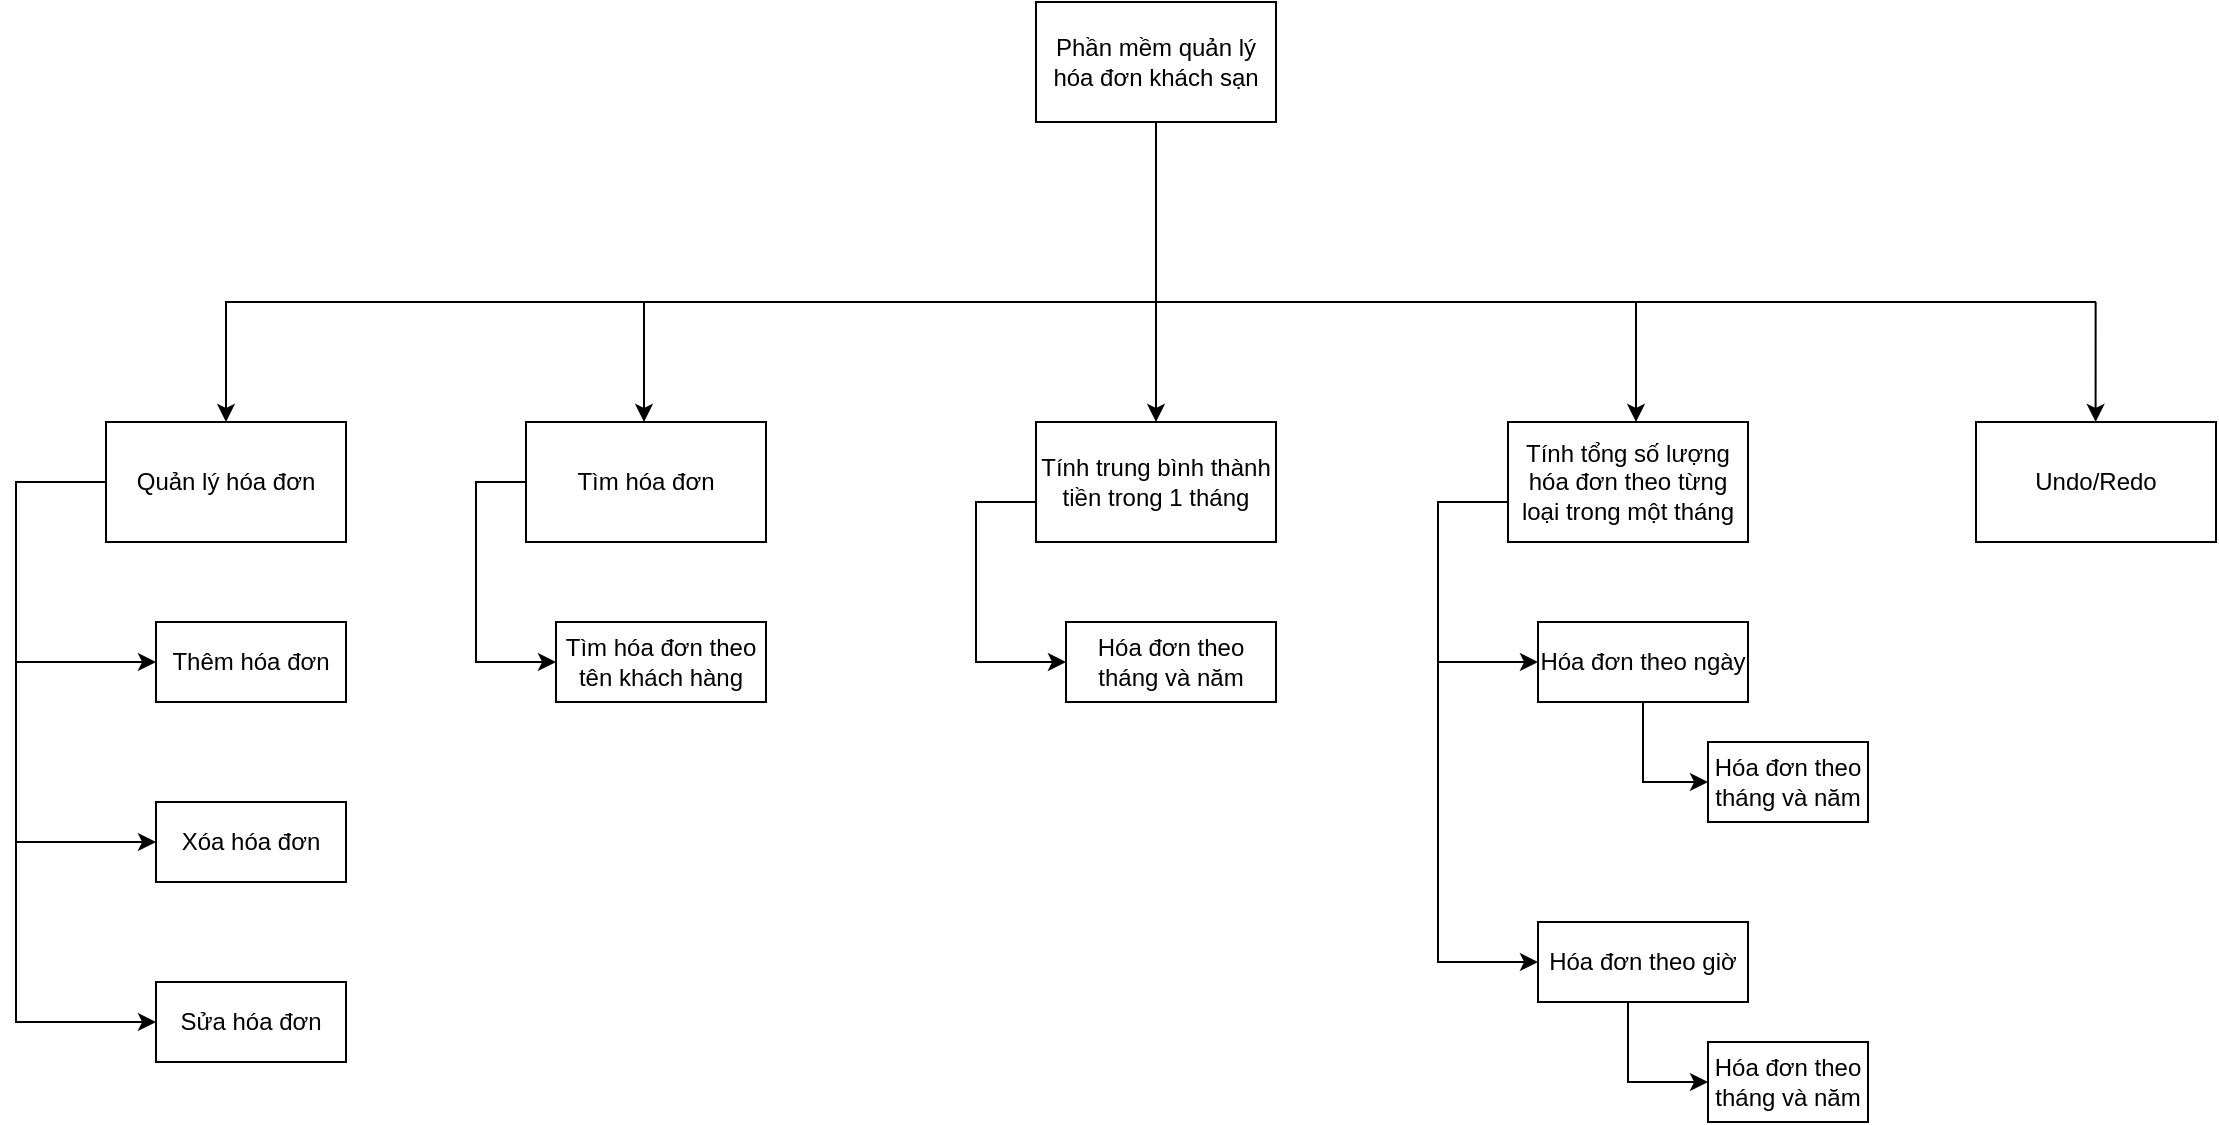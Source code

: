 <mxfile version="20.3.0" type="device" pages="3"><diagram name="ChucNang" id="HALrVWDM0TCD7h0ea4Bh"><mxGraphModel dx="2595" dy="1723" grid="1" gridSize="10" guides="1" tooltips="1" connect="1" arrows="1" fold="1" page="1" pageScale="1" pageWidth="827" pageHeight="1169" math="0" shadow="0"><root><mxCell id="0"/><mxCell id="1" parent="0"/><mxCell id="uV9i0jkfCxJ6CP1BGoNx-70" style="edgeStyle=orthogonalEdgeStyle;rounded=0;orthogonalLoop=1;jettySize=auto;html=1;endArrow=none;endFill=0;" parent="1" source="uV9i0jkfCxJ6CP1BGoNx-29" edge="1"><mxGeometry relative="1" as="geometry"><mxPoint x="1100" y="600" as="targetPoint"/></mxGeometry></mxCell><mxCell id="uV9i0jkfCxJ6CP1BGoNx-29" value="Phần mềm quản lý hóa đơn khách sạn" style="rounded=0;whiteSpace=wrap;html=1;" parent="1" vertex="1"><mxGeometry x="1040" y="450" width="120" height="60" as="geometry"/></mxCell><mxCell id="uV9i0jkfCxJ6CP1BGoNx-48" style="edgeStyle=orthogonalEdgeStyle;rounded=0;orthogonalLoop=1;jettySize=auto;html=1;" parent="1" source="uV9i0jkfCxJ6CP1BGoNx-33" target="uV9i0jkfCxJ6CP1BGoNx-37" edge="1"><mxGeometry relative="1" as="geometry"><mxPoint x="490" y="690" as="targetPoint"/><Array as="points"><mxPoint x="530" y="690"/><mxPoint x="530" y="780"/></Array></mxGeometry></mxCell><mxCell id="uV9i0jkfCxJ6CP1BGoNx-49" style="edgeStyle=orthogonalEdgeStyle;rounded=0;orthogonalLoop=1;jettySize=auto;html=1;" parent="1" source="uV9i0jkfCxJ6CP1BGoNx-33" target="uV9i0jkfCxJ6CP1BGoNx-38" edge="1"><mxGeometry relative="1" as="geometry"><Array as="points"><mxPoint x="530" y="690"/><mxPoint x="530" y="870"/></Array></mxGeometry></mxCell><mxCell id="uV9i0jkfCxJ6CP1BGoNx-50" style="edgeStyle=orthogonalEdgeStyle;rounded=0;orthogonalLoop=1;jettySize=auto;html=1;" parent="1" source="uV9i0jkfCxJ6CP1BGoNx-33" target="uV9i0jkfCxJ6CP1BGoNx-39" edge="1"><mxGeometry relative="1" as="geometry"><Array as="points"><mxPoint x="530" y="690"/><mxPoint x="530" y="960"/></Array></mxGeometry></mxCell><mxCell id="uV9i0jkfCxJ6CP1BGoNx-33" value="Quản lý hóa đơn" style="rounded=0;whiteSpace=wrap;html=1;" parent="1" vertex="1"><mxGeometry x="575" y="660" width="120" height="60" as="geometry"/></mxCell><mxCell id="uV9i0jkfCxJ6CP1BGoNx-51" style="edgeStyle=orthogonalEdgeStyle;rounded=0;orthogonalLoop=1;jettySize=auto;html=1;" parent="1" source="uV9i0jkfCxJ6CP1BGoNx-34" target="uV9i0jkfCxJ6CP1BGoNx-40" edge="1"><mxGeometry relative="1" as="geometry"><mxPoint x="750" y="780" as="targetPoint"/><Array as="points"><mxPoint x="760" y="690"/><mxPoint x="760" y="780"/></Array></mxGeometry></mxCell><mxCell id="uV9i0jkfCxJ6CP1BGoNx-34" value="Tìm hóa đơn" style="rounded=0;whiteSpace=wrap;html=1;" parent="1" vertex="1"><mxGeometry x="785" y="660" width="120" height="60" as="geometry"/></mxCell><mxCell id="uV9i0jkfCxJ6CP1BGoNx-67" style="edgeStyle=orthogonalEdgeStyle;rounded=0;orthogonalLoop=1;jettySize=auto;html=1;" parent="1" source="uV9i0jkfCxJ6CP1BGoNx-35" target="uV9i0jkfCxJ6CP1BGoNx-66" edge="1"><mxGeometry relative="1" as="geometry"><Array as="points"><mxPoint x="1010" y="700"/><mxPoint x="1010" y="780"/></Array></mxGeometry></mxCell><mxCell id="uV9i0jkfCxJ6CP1BGoNx-35" value="Tính trung bình thành tiền trong 1 tháng" style="rounded=0;whiteSpace=wrap;html=1;" parent="1" vertex="1"><mxGeometry x="1040" y="660" width="120" height="60" as="geometry"/></mxCell><mxCell id="uV9i0jkfCxJ6CP1BGoNx-56" style="edgeStyle=orthogonalEdgeStyle;rounded=0;orthogonalLoop=1;jettySize=auto;html=1;" parent="1" source="uV9i0jkfCxJ6CP1BGoNx-36" target="uV9i0jkfCxJ6CP1BGoNx-54" edge="1"><mxGeometry relative="1" as="geometry"><Array as="points"><mxPoint x="1241" y="700"/><mxPoint x="1241" y="780"/></Array></mxGeometry></mxCell><mxCell id="uV9i0jkfCxJ6CP1BGoNx-57" style="edgeStyle=orthogonalEdgeStyle;rounded=0;orthogonalLoop=1;jettySize=auto;html=1;" parent="1" source="uV9i0jkfCxJ6CP1BGoNx-36" target="uV9i0jkfCxJ6CP1BGoNx-55" edge="1"><mxGeometry relative="1" as="geometry"><Array as="points"><mxPoint x="1241" y="700"/><mxPoint x="1241" y="930"/></Array></mxGeometry></mxCell><mxCell id="uV9i0jkfCxJ6CP1BGoNx-36" value="Tính tổng số lượng hóa đơn theo từng loại trong một tháng" style="rounded=0;whiteSpace=wrap;html=1;" parent="1" vertex="1"><mxGeometry x="1276" y="660" width="120" height="60" as="geometry"/></mxCell><mxCell id="uV9i0jkfCxJ6CP1BGoNx-37" value="Thêm hóa đơn" style="rounded=0;whiteSpace=wrap;html=1;" parent="1" vertex="1"><mxGeometry x="600" y="760" width="95" height="40" as="geometry"/></mxCell><mxCell id="uV9i0jkfCxJ6CP1BGoNx-38" value="Xóa hóa đơn" style="rounded=0;whiteSpace=wrap;html=1;" parent="1" vertex="1"><mxGeometry x="600" y="850" width="95" height="40" as="geometry"/></mxCell><mxCell id="uV9i0jkfCxJ6CP1BGoNx-39" value="Sửa hóa đơn" style="rounded=0;whiteSpace=wrap;html=1;" parent="1" vertex="1"><mxGeometry x="600" y="940" width="95" height="40" as="geometry"/></mxCell><mxCell id="uV9i0jkfCxJ6CP1BGoNx-40" value="Tìm hóa đơn theo tên khách hàng" style="rounded=0;whiteSpace=wrap;html=1;" parent="1" vertex="1"><mxGeometry x="800" y="760" width="105" height="40" as="geometry"/></mxCell><mxCell id="uV9i0jkfCxJ6CP1BGoNx-52" value="Undo/Redo" style="rounded=0;whiteSpace=wrap;html=1;" parent="1" vertex="1"><mxGeometry x="1510" y="660" width="120" height="60" as="geometry"/></mxCell><mxCell id="uV9i0jkfCxJ6CP1BGoNx-63" value="" style="edgeStyle=orthogonalEdgeStyle;rounded=0;orthogonalLoop=1;jettySize=auto;html=1;" parent="1" source="uV9i0jkfCxJ6CP1BGoNx-54" target="uV9i0jkfCxJ6CP1BGoNx-59" edge="1"><mxGeometry relative="1" as="geometry"><Array as="points"><mxPoint x="1344" y="840"/></Array></mxGeometry></mxCell><mxCell id="uV9i0jkfCxJ6CP1BGoNx-54" value="Hóa đơn theo ngày" style="rounded=0;whiteSpace=wrap;html=1;" parent="1" vertex="1"><mxGeometry x="1291" y="760" width="105" height="40" as="geometry"/></mxCell><mxCell id="uV9i0jkfCxJ6CP1BGoNx-65" style="edgeStyle=orthogonalEdgeStyle;rounded=0;orthogonalLoop=1;jettySize=auto;html=1;" parent="1" source="uV9i0jkfCxJ6CP1BGoNx-55" target="uV9i0jkfCxJ6CP1BGoNx-64" edge="1"><mxGeometry relative="1" as="geometry"><Array as="points"><mxPoint x="1336" y="990"/></Array></mxGeometry></mxCell><mxCell id="uV9i0jkfCxJ6CP1BGoNx-55" value="Hóa đơn theo giờ" style="rounded=0;whiteSpace=wrap;html=1;" parent="1" vertex="1"><mxGeometry x="1291" y="910" width="105" height="40" as="geometry"/></mxCell><mxCell id="uV9i0jkfCxJ6CP1BGoNx-59" value="Hóa đơn theo tháng và năm" style="rounded=0;whiteSpace=wrap;html=1;" parent="1" vertex="1"><mxGeometry x="1376" y="820" width="80" height="40" as="geometry"/></mxCell><mxCell id="uV9i0jkfCxJ6CP1BGoNx-64" value="Hóa đơn theo tháng và năm" style="rounded=0;whiteSpace=wrap;html=1;" parent="1" vertex="1"><mxGeometry x="1376" y="970" width="80" height="40" as="geometry"/></mxCell><mxCell id="uV9i0jkfCxJ6CP1BGoNx-66" value="Hóa đơn theo tháng và năm" style="rounded=0;whiteSpace=wrap;html=1;" parent="1" vertex="1"><mxGeometry x="1055" y="760" width="105" height="40" as="geometry"/></mxCell><mxCell id="uV9i0jkfCxJ6CP1BGoNx-69" value="" style="endArrow=none;html=1;rounded=0;" parent="1" edge="1"><mxGeometry width="50" height="50" relative="1" as="geometry"><mxPoint x="640" y="600" as="sourcePoint"/><mxPoint x="1570" y="600" as="targetPoint"/></mxGeometry></mxCell><mxCell id="uV9i0jkfCxJ6CP1BGoNx-71" style="edgeStyle=orthogonalEdgeStyle;rounded=0;orthogonalLoop=1;jettySize=auto;html=1;entryX=0.5;entryY=0;entryDx=0;entryDy=0;" parent="1" target="uV9i0jkfCxJ6CP1BGoNx-33" edge="1"><mxGeometry relative="1" as="geometry"><mxPoint x="730" y="840" as="targetPoint"/><mxPoint x="640" y="600" as="sourcePoint"/><Array as="points"><mxPoint x="635" y="600"/></Array></mxGeometry></mxCell><mxCell id="uV9i0jkfCxJ6CP1BGoNx-72" style="edgeStyle=orthogonalEdgeStyle;rounded=0;orthogonalLoop=1;jettySize=auto;html=1;" parent="1" target="uV9i0jkfCxJ6CP1BGoNx-34" edge="1"><mxGeometry relative="1" as="geometry"><mxPoint x="844" y="656" as="targetPoint"/><mxPoint x="848" y="600" as="sourcePoint"/><Array as="points"><mxPoint x="844" y="600"/></Array></mxGeometry></mxCell><mxCell id="uV9i0jkfCxJ6CP1BGoNx-73" style="edgeStyle=orthogonalEdgeStyle;rounded=0;orthogonalLoop=1;jettySize=auto;html=1;" parent="1" target="uV9i0jkfCxJ6CP1BGoNx-35" edge="1"><mxGeometry relative="1" as="geometry"><mxPoint x="854" y="670" as="targetPoint"/><mxPoint x="1110" y="600" as="sourcePoint"/><Array as="points"><mxPoint x="1100" y="600"/></Array></mxGeometry></mxCell><mxCell id="uV9i0jkfCxJ6CP1BGoNx-74" style="edgeStyle=orthogonalEdgeStyle;rounded=0;orthogonalLoop=1;jettySize=auto;html=1;" parent="1" target="uV9i0jkfCxJ6CP1BGoNx-36" edge="1"><mxGeometry relative="1" as="geometry"><mxPoint x="1266" y="680" as="targetPoint"/><mxPoint x="1340" y="600" as="sourcePoint"/><Array as="points"><mxPoint x="1340" y="650"/><mxPoint x="1340" y="650"/></Array></mxGeometry></mxCell><mxCell id="uV9i0jkfCxJ6CP1BGoNx-75" style="edgeStyle=orthogonalEdgeStyle;rounded=0;orthogonalLoop=1;jettySize=auto;html=1;" parent="1" edge="1"><mxGeometry relative="1" as="geometry"><mxPoint x="1569.82" y="660" as="targetPoint"/><mxPoint x="1569.82" y="600" as="sourcePoint"/><Array as="points"><mxPoint x="1569.82" y="650"/><mxPoint x="1569.82" y="650"/></Array></mxGeometry></mxCell></root></mxGraphModel></diagram><diagram id="qfTgDU_RWwjA6DrLjBkW" name="HeThong"><mxGraphModel dx="2076" dy="1378" grid="1" gridSize="10" guides="1" tooltips="1" connect="1" arrows="1" fold="1" page="1" pageScale="1" pageWidth="827" pageHeight="1169" math="0" shadow="0"><root><mxCell id="0"/><mxCell id="1" parent="0"/><mxCell id="h4TDAKszkdXSsRSXelpb-33" style="edgeStyle=orthogonalEdgeStyle;rounded=0;orthogonalLoop=1;jettySize=auto;html=1;" parent="1" source="h4TDAKszkdXSsRSXelpb-5" target="h4TDAKszkdXSsRSXelpb-8" edge="1"><mxGeometry relative="1" as="geometry"><Array as="points"><mxPoint x="510" y="575"/><mxPoint x="510" y="575"/></Array></mxGeometry></mxCell><mxCell id="h4TDAKszkdXSsRSXelpb-36" value="Trả về thông tin &lt;br&gt;hóa đơn cần sửa" style="edgeLabel;html=1;align=center;verticalAlign=middle;resizable=0;points=[];" parent="h4TDAKszkdXSsRSXelpb-33" vertex="1" connectable="0"><mxGeometry x="0.058" y="3" relative="1" as="geometry"><mxPoint x="13" y="-125" as="offset"/></mxGeometry></mxCell><mxCell id="h4TDAKszkdXSsRSXelpb-40" style="edgeStyle=orthogonalEdgeStyle;rounded=0;orthogonalLoop=1;jettySize=auto;html=1;" parent="1" source="h4TDAKszkdXSsRSXelpb-5" target="h4TDAKszkdXSsRSXelpb-9" edge="1"><mxGeometry relative="1" as="geometry"><Array as="points"><mxPoint x="640" y="605"/><mxPoint x="640" y="605"/></Array></mxGeometry></mxCell><mxCell id="h4TDAKszkdXSsRSXelpb-41" value="Xác nhận xóa &lt;br&gt;hóa đơn" style="edgeLabel;html=1;align=center;verticalAlign=middle;resizable=0;points=[];" parent="h4TDAKszkdXSsRSXelpb-40" vertex="1" connectable="0"><mxGeometry x="0.62" y="-2" relative="1" as="geometry"><mxPoint as="offset"/></mxGeometry></mxCell><mxCell id="h4TDAKszkdXSsRSXelpb-43" style="edgeStyle=orthogonalEdgeStyle;rounded=0;orthogonalLoop=1;jettySize=auto;html=1;" parent="1" source="h4TDAKszkdXSsRSXelpb-5" target="h4TDAKszkdXSsRSXelpb-10" edge="1"><mxGeometry relative="1" as="geometry"><Array as="points"><mxPoint x="775" y="525"/><mxPoint x="775" y="525"/></Array></mxGeometry></mxCell><mxCell id="h4TDAKszkdXSsRSXelpb-44" value="Trả về danh sách&lt;br&gt;&amp;nbsp; hóa đơn có &lt;br&gt;tên khách hàng" style="edgeLabel;html=1;align=center;verticalAlign=middle;resizable=0;points=[];" parent="h4TDAKszkdXSsRSXelpb-43" vertex="1" connectable="0"><mxGeometry x="0.468" y="-1" relative="1" as="geometry"><mxPoint x="4" y="-25" as="offset"/></mxGeometry></mxCell><mxCell id="h4TDAKszkdXSsRSXelpb-46" style="edgeStyle=orthogonalEdgeStyle;rounded=0;orthogonalLoop=1;jettySize=auto;html=1;" parent="1" source="h4TDAKszkdXSsRSXelpb-5" target="h4TDAKszkdXSsRSXelpb-11" edge="1"><mxGeometry relative="1" as="geometry"><Array as="points"><mxPoint x="910" y="515"/><mxPoint x="910" y="515"/></Array></mxGeometry></mxCell><mxCell id="h4TDAKszkdXSsRSXelpb-47" value="Trả về thành &lt;br&gt;tiền theo tháng&lt;br&gt;&amp;nbsp;và năm" style="edgeLabel;html=1;align=center;verticalAlign=middle;resizable=0;points=[];" parent="h4TDAKszkdXSsRSXelpb-46" vertex="1" connectable="0"><mxGeometry x="0.604" y="2" relative="1" as="geometry"><mxPoint x="12" as="offset"/></mxGeometry></mxCell><mxCell id="h4TDAKszkdXSsRSXelpb-49" style="edgeStyle=orthogonalEdgeStyle;rounded=0;orthogonalLoop=1;jettySize=auto;html=1;" parent="1" source="h4TDAKszkdXSsRSXelpb-5" target="h4TDAKszkdXSsRSXelpb-12" edge="1"><mxGeometry relative="1" as="geometry"><Array as="points"><mxPoint x="1060" y="515"/><mxPoint x="1060" y="515"/></Array></mxGeometry></mxCell><mxCell id="h4TDAKszkdXSsRSXelpb-50" value="Trả về số &lt;br&gt;lượng hóa đơn" style="edgeLabel;html=1;align=center;verticalAlign=middle;resizable=0;points=[];" parent="h4TDAKszkdXSsRSXelpb-49" vertex="1" connectable="0"><mxGeometry x="0.659" y="-2" relative="1" as="geometry"><mxPoint as="offset"/></mxGeometry></mxCell><mxCell id="h4TDAKszkdXSsRSXelpb-52" style="edgeStyle=orthogonalEdgeStyle;rounded=0;orthogonalLoop=1;jettySize=auto;html=1;" parent="1" source="h4TDAKszkdXSsRSXelpb-5" target="h4TDAKszkdXSsRSXelpb-13" edge="1"><mxGeometry relative="1" as="geometry"><Array as="points"><mxPoint x="1210" y="515"/><mxPoint x="1210" y="515"/></Array></mxGeometry></mxCell><mxCell id="h4TDAKszkdXSsRSXelpb-53" value="Hoàn tác / làm lại &lt;br&gt;hóa đơn" style="edgeLabel;html=1;align=center;verticalAlign=middle;resizable=0;points=[];" parent="h4TDAKszkdXSsRSXelpb-52" vertex="1" connectable="0"><mxGeometry x="0.66" y="-1" relative="1" as="geometry"><mxPoint x="9" as="offset"/></mxGeometry></mxCell><mxCell id="h4TDAKszkdXSsRSXelpb-5" value="&lt;font style=&quot;font-size: 16px;&quot;&gt;Hệ thống quản lý hóa đơn&lt;/font&gt;" style="shape=process;whiteSpace=wrap;html=1;backgroundOutline=1;" parent="1" vertex="1"><mxGeometry x="100" y="765" width="1350" height="60" as="geometry"/></mxCell><mxCell id="h4TDAKszkdXSsRSXelpb-14" style="edgeStyle=orthogonalEdgeStyle;rounded=0;orthogonalLoop=1;jettySize=auto;html=1;" parent="1" source="h4TDAKszkdXSsRSXelpb-7" target="h4TDAKszkdXSsRSXelpb-5" edge="1"><mxGeometry relative="1" as="geometry"><Array as="points"><mxPoint x="360" y="695"/><mxPoint x="360" y="695"/></Array></mxGeometry></mxCell><mxCell id="h4TDAKszkdXSsRSXelpb-38" value="Gửi thông tin &lt;br&gt;hóa đơn" style="edgeLabel;html=1;align=center;verticalAlign=middle;resizable=0;points=[];" parent="h4TDAKszkdXSsRSXelpb-14" vertex="1" connectable="0"><mxGeometry x="0.427" y="1" relative="1" as="geometry"><mxPoint x="-1" y="43" as="offset"/></mxGeometry></mxCell><mxCell id="h4TDAKszkdXSsRSXelpb-7" value="Thêm hóa đơn" style="ellipse;whiteSpace=wrap;html=1;aspect=fixed;" parent="1" vertex="1"><mxGeometry x="320" y="360" width="80" height="80" as="geometry"/></mxCell><mxCell id="h4TDAKszkdXSsRSXelpb-15" style="edgeStyle=orthogonalEdgeStyle;rounded=0;orthogonalLoop=1;jettySize=auto;html=1;" parent="1" source="h4TDAKszkdXSsRSXelpb-8" target="h4TDAKszkdXSsRSXelpb-5" edge="1"><mxGeometry relative="1" as="geometry"><Array as="points"><mxPoint x="470" y="595"/><mxPoint x="470" y="595"/></Array></mxGeometry></mxCell><mxCell id="h4TDAKszkdXSsRSXelpb-35" value="Yêu cầu thông tin &lt;br&gt;hóa đơn cần sửa" style="edgeLabel;html=1;align=center;verticalAlign=middle;resizable=0;points=[];" parent="h4TDAKszkdXSsRSXelpb-15" vertex="1" connectable="0"><mxGeometry x="0.446" y="-3" relative="1" as="geometry"><mxPoint x="-7" y="41" as="offset"/></mxGeometry></mxCell><mxCell id="h4TDAKszkdXSsRSXelpb-8" value="Sửa hóa đơn" style="ellipse;whiteSpace=wrap;html=1;aspect=fixed;" parent="1" vertex="1"><mxGeometry x="450" y="360" width="80" height="80" as="geometry"/></mxCell><mxCell id="h4TDAKszkdXSsRSXelpb-16" style="edgeStyle=orthogonalEdgeStyle;rounded=0;orthogonalLoop=1;jettySize=auto;html=1;" parent="1" source="h4TDAKszkdXSsRSXelpb-9" target="h4TDAKszkdXSsRSXelpb-5" edge="1"><mxGeometry relative="1" as="geometry"><Array as="points"><mxPoint x="600" y="625"/><mxPoint x="600" y="625"/></Array></mxGeometry></mxCell><mxCell id="h4TDAKszkdXSsRSXelpb-39" value="Gửi yêu cầu xóa" style="edgeLabel;html=1;align=center;verticalAlign=middle;resizable=0;points=[];" parent="h4TDAKszkdXSsRSXelpb-16" vertex="1" connectable="0"><mxGeometry x="0.615" relative="1" as="geometry"><mxPoint x="-10" as="offset"/></mxGeometry></mxCell><mxCell id="h4TDAKszkdXSsRSXelpb-9" value="Xóa hóa đơn" style="ellipse;whiteSpace=wrap;html=1;aspect=fixed;" parent="1" vertex="1"><mxGeometry x="580" y="360" width="80" height="80" as="geometry"/></mxCell><mxCell id="h4TDAKszkdXSsRSXelpb-17" style="edgeStyle=orthogonalEdgeStyle;rounded=0;orthogonalLoop=1;jettySize=auto;html=1;" parent="1" source="h4TDAKszkdXSsRSXelpb-10" target="h4TDAKszkdXSsRSXelpb-5" edge="1"><mxGeometry relative="1" as="geometry"><Array as="points"><mxPoint x="730" y="595"/><mxPoint x="730" y="595"/></Array></mxGeometry></mxCell><mxCell id="h4TDAKszkdXSsRSXelpb-42" value="Gửi tên khách &lt;br&gt;hàng cần tìm" style="edgeLabel;html=1;align=center;verticalAlign=middle;resizable=0;points=[];" parent="h4TDAKszkdXSsRSXelpb-17" vertex="1" connectable="0"><mxGeometry x="0.708" relative="1" as="geometry"><mxPoint as="offset"/></mxGeometry></mxCell><mxCell id="h4TDAKszkdXSsRSXelpb-10" value="Tìm hóa đơn" style="ellipse;whiteSpace=wrap;html=1;aspect=fixed;" parent="1" vertex="1"><mxGeometry x="710" y="360" width="80" height="80" as="geometry"/></mxCell><mxCell id="h4TDAKszkdXSsRSXelpb-19" style="edgeStyle=orthogonalEdgeStyle;rounded=0;orthogonalLoop=1;jettySize=auto;html=1;" parent="1" source="h4TDAKszkdXSsRSXelpb-11" target="h4TDAKszkdXSsRSXelpb-5" edge="1"><mxGeometry relative="1" as="geometry"><Array as="points"><mxPoint x="870" y="545"/><mxPoint x="870" y="545"/></Array></mxGeometry></mxCell><mxCell id="h4TDAKszkdXSsRSXelpb-45" value="Gửi tháng &lt;br&gt;và năm" style="edgeLabel;html=1;align=center;verticalAlign=middle;resizable=0;points=[];" parent="h4TDAKszkdXSsRSXelpb-19" vertex="1" connectable="0"><mxGeometry x="0.677" y="-1" relative="1" as="geometry"><mxPoint as="offset"/></mxGeometry></mxCell><mxCell id="h4TDAKszkdXSsRSXelpb-11" value="Tính trung bình thành tiền trong 1 tháng" style="ellipse;whiteSpace=wrap;html=1;aspect=fixed;" parent="1" vertex="1"><mxGeometry x="850" y="360" width="80" height="80" as="geometry"/></mxCell><mxCell id="h4TDAKszkdXSsRSXelpb-20" style="edgeStyle=orthogonalEdgeStyle;rounded=0;orthogonalLoop=1;jettySize=auto;html=1;" parent="1" source="h4TDAKszkdXSsRSXelpb-12" target="h4TDAKszkdXSsRSXelpb-5" edge="1"><mxGeometry relative="1" as="geometry"><Array as="points"><mxPoint x="1010" y="605"/><mxPoint x="1010" y="605"/></Array></mxGeometry></mxCell><mxCell id="h4TDAKszkdXSsRSXelpb-48" value="Gửi loại hóa đơn,&lt;br&gt;tháng và năm" style="edgeLabel;html=1;align=center;verticalAlign=middle;resizable=0;points=[];" parent="h4TDAKszkdXSsRSXelpb-20" vertex="1" connectable="0"><mxGeometry x="0.677" y="2" relative="1" as="geometry"><mxPoint as="offset"/></mxGeometry></mxCell><mxCell id="h4TDAKszkdXSsRSXelpb-12" value="Tính tổng số lượng hóa đơn theo từng loại" style="ellipse;whiteSpace=wrap;html=1;aspect=fixed;" parent="1" vertex="1"><mxGeometry x="990" y="355" width="90" height="90" as="geometry"/></mxCell><mxCell id="h4TDAKszkdXSsRSXelpb-21" style="edgeStyle=orthogonalEdgeStyle;rounded=0;orthogonalLoop=1;jettySize=auto;html=1;" parent="1" source="h4TDAKszkdXSsRSXelpb-13" target="h4TDAKszkdXSsRSXelpb-5" edge="1"><mxGeometry relative="1" as="geometry"><Array as="points"><mxPoint x="1170" y="595"/><mxPoint x="1170" y="595"/></Array></mxGeometry></mxCell><mxCell id="h4TDAKszkdXSsRSXelpb-51" value="Gửi yêu cầu &lt;br&gt;hoàn tác / làm lại" style="edgeLabel;html=1;align=center;verticalAlign=middle;resizable=0;points=[];" parent="h4TDAKszkdXSsRSXelpb-21" vertex="1" connectable="0"><mxGeometry x="0.616" y="-4" relative="1" as="geometry"><mxPoint as="offset"/></mxGeometry></mxCell><mxCell id="h4TDAKszkdXSsRSXelpb-13" value="Undo/Redo" style="ellipse;whiteSpace=wrap;html=1;aspect=fixed;" parent="1" vertex="1"><mxGeometry x="1150" y="360" width="80" height="80" as="geometry"/></mxCell><mxCell id="h4TDAKszkdXSsRSXelpb-23" style="edgeStyle=orthogonalEdgeStyle;rounded=0;orthogonalLoop=1;jettySize=auto;html=1;" parent="1" source="h4TDAKszkdXSsRSXelpb-22" target="h4TDAKszkdXSsRSXelpb-13" edge="1"><mxGeometry relative="1" as="geometry"><mxPoint x="1220" y="270" as="targetPoint"/></mxGeometry></mxCell><mxCell id="h4TDAKszkdXSsRSXelpb-25" style="edgeStyle=orthogonalEdgeStyle;rounded=0;orthogonalLoop=1;jettySize=auto;html=1;" parent="1" source="h4TDAKszkdXSsRSXelpb-22" target="h4TDAKszkdXSsRSXelpb-8" edge="1"><mxGeometry relative="1" as="geometry"/></mxCell><mxCell id="h4TDAKszkdXSsRSXelpb-26" style="edgeStyle=orthogonalEdgeStyle;rounded=0;orthogonalLoop=1;jettySize=auto;html=1;" parent="1" source="h4TDAKszkdXSsRSXelpb-22" target="h4TDAKszkdXSsRSXelpb-9" edge="1"><mxGeometry relative="1" as="geometry"/></mxCell><mxCell id="h4TDAKszkdXSsRSXelpb-27" style="edgeStyle=orthogonalEdgeStyle;rounded=0;orthogonalLoop=1;jettySize=auto;html=1;" parent="1" source="h4TDAKszkdXSsRSXelpb-22" target="h4TDAKszkdXSsRSXelpb-10" edge="1"><mxGeometry relative="1" as="geometry"/></mxCell><mxCell id="h4TDAKszkdXSsRSXelpb-28" style="edgeStyle=orthogonalEdgeStyle;rounded=0;orthogonalLoop=1;jettySize=auto;html=1;" parent="1" source="h4TDAKszkdXSsRSXelpb-22" target="h4TDAKszkdXSsRSXelpb-11" edge="1"><mxGeometry relative="1" as="geometry"/></mxCell><mxCell id="h4TDAKszkdXSsRSXelpb-29" style="edgeStyle=orthogonalEdgeStyle;rounded=0;orthogonalLoop=1;jettySize=auto;html=1;" parent="1" source="h4TDAKszkdXSsRSXelpb-22" target="h4TDAKszkdXSsRSXelpb-12" edge="1"><mxGeometry relative="1" as="geometry"/></mxCell><mxCell id="h4TDAKszkdXSsRSXelpb-30" style="edgeStyle=orthogonalEdgeStyle;rounded=0;orthogonalLoop=1;jettySize=auto;html=1;" parent="1" source="h4TDAKszkdXSsRSXelpb-22" target="h4TDAKszkdXSsRSXelpb-7" edge="1"><mxGeometry relative="1" as="geometry"/></mxCell><mxCell id="h4TDAKszkdXSsRSXelpb-22" value="Actor" style="shape=umlActor;verticalLabelPosition=bottom;verticalAlign=top;html=1;outlineConnect=0;" parent="1" vertex="1"><mxGeometry x="110" y="240" width="30" height="60" as="geometry"/></mxCell></root></mxGraphModel></diagram><diagram id="ANlhEbYrAVXT7Py330E3" name="DFD"><mxGraphModel dx="1730" dy="1148" grid="1" gridSize="10" guides="1" tooltips="1" connect="1" arrows="1" fold="1" page="1" pageScale="1" pageWidth="850" pageHeight="1100" math="0" shadow="0"><root><mxCell id="0"/><mxCell id="1" parent="0"/><mxCell id="UyEHIDl7cf3Sj4x1oqNn-1" value="" style="verticalLabelPosition=bottom;verticalAlign=top;html=1;shape=mxgraph.basic.rect;fillColor2=none;strokeWidth=1;size=20;indent=5;" parent="1" vertex="1"><mxGeometry x="90" y="1810" width="1790" height="980" as="geometry"/></mxCell><mxCell id="UyEHIDl7cf3Sj4x1oqNn-2" value="" style="verticalLabelPosition=bottom;verticalAlign=top;html=1;shape=mxgraph.basic.rect;fillColor2=none;strokeWidth=1;size=20;indent=5;" parent="1" vertex="1"><mxGeometry x="90" y="1240" width="1450" height="440" as="geometry"/></mxCell><mxCell id="UyEHIDl7cf3Sj4x1oqNn-3" value="" style="verticalLabelPosition=bottom;verticalAlign=top;html=1;shape=mxgraph.basic.rect;fillColor2=none;strokeWidth=1;size=20;indent=5;" parent="1" vertex="1"><mxGeometry x="90" y="880" width="1050" height="255" as="geometry"/></mxCell><mxCell id="UyEHIDl7cf3Sj4x1oqNn-4" value="" style="verticalLabelPosition=bottom;verticalAlign=top;html=1;shape=mxgraph.basic.rect;fillColor2=none;strokeWidth=1;size=20;indent=5;" parent="1" vertex="1"><mxGeometry x="100" y="590" width="760" height="215" as="geometry"/></mxCell><mxCell id="UyEHIDl7cf3Sj4x1oqNn-5" value="Quản lý" style="rounded=0;whiteSpace=wrap;html=1;" parent="1" vertex="1"><mxGeometry x="130" y="655" width="120" height="60" as="geometry"/></mxCell><mxCell id="UyEHIDl7cf3Sj4x1oqNn-6" style="edgeStyle=orthogonalEdgeStyle;rounded=0;orthogonalLoop=1;jettySize=auto;html=1;entryX=1;entryY=0.5;entryDx=0;entryDy=0;" parent="1" edge="1"><mxGeometry relative="1" as="geometry"><mxPoint x="710" y="675" as="sourcePoint"/><mxPoint x="550" y="675" as="targetPoint"/></mxGeometry></mxCell><mxCell id="UyEHIDl7cf3Sj4x1oqNn-7" value="Người dùng" style="rounded=0;whiteSpace=wrap;html=1;" parent="1" vertex="1"><mxGeometry x="710" y="655" width="120" height="60" as="geometry"/></mxCell><mxCell id="UyEHIDl7cf3Sj4x1oqNn-8" value="Phòng" style="html=1;dashed=0;whiteSpace=wrap;shape=partialRectangle;right=0;left=0;" parent="1" vertex="1"><mxGeometry x="640" y="1970" width="100" height="30" as="geometry"/></mxCell><mxCell id="UyEHIDl7cf3Sj4x1oqNn-9" style="edgeStyle=orthogonalEdgeStyle;rounded=0;orthogonalLoop=1;jettySize=auto;html=1;exitX=1;exitY=0.75;exitDx=0;exitDy=0;entryX=0.25;entryY=1;entryDx=0;entryDy=0;" parent="1" source="UyEHIDl7cf3Sj4x1oqNn-14" target="UyEHIDl7cf3Sj4x1oqNn-99" edge="1"><mxGeometry relative="1" as="geometry"/></mxCell><mxCell id="UyEHIDl7cf3Sj4x1oqNn-10" style="edgeStyle=orthogonalEdgeStyle;rounded=0;orthogonalLoop=1;jettySize=auto;html=1;exitX=0;exitY=0.75;exitDx=0;exitDy=0;entryX=0.25;entryY=1;entryDx=0;entryDy=0;" parent="1" source="UyEHIDl7cf3Sj4x1oqNn-14" target="UyEHIDl7cf3Sj4x1oqNn-108" edge="1"><mxGeometry relative="1" as="geometry"/></mxCell><mxCell id="UyEHIDl7cf3Sj4x1oqNn-11" style="edgeStyle=orthogonalEdgeStyle;rounded=0;orthogonalLoop=1;jettySize=auto;html=1;exitX=0.75;exitY=1;exitDx=0;exitDy=0;entryX=0.5;entryY=1;entryDx=0;entryDy=0;" parent="1" source="UyEHIDl7cf3Sj4x1oqNn-14" target="UyEHIDl7cf3Sj4x1oqNn-93" edge="1"><mxGeometry relative="1" as="geometry"/></mxCell><mxCell id="UyEHIDl7cf3Sj4x1oqNn-12" style="edgeStyle=orthogonalEdgeStyle;rounded=0;orthogonalLoop=1;jettySize=auto;html=1;exitX=0.25;exitY=1;exitDx=0;exitDy=0;entryX=0.5;entryY=1;entryDx=0;entryDy=0;" parent="1" source="UyEHIDl7cf3Sj4x1oqNn-14" target="UyEHIDl7cf3Sj4x1oqNn-102" edge="1"><mxGeometry relative="1" as="geometry"><Array as="points"><mxPoint x="951" y="2630"/><mxPoint x="1580" y="2630"/></Array></mxGeometry></mxCell><mxCell id="UyEHIDl7cf3Sj4x1oqNn-13" style="edgeStyle=orthogonalEdgeStyle;rounded=0;orthogonalLoop=1;jettySize=auto;html=1;exitX=0;exitY=1;exitDx=0;exitDy=0;entryX=0;entryY=0.25;entryDx=0;entryDy=0;" parent="1" source="UyEHIDl7cf3Sj4x1oqNn-14" target="UyEHIDl7cf3Sj4x1oqNn-96" edge="1"><mxGeometry relative="1" as="geometry"><Array as="points"><mxPoint x="926" y="2540"/><mxPoint x="410" y="2540"/><mxPoint x="410" y="2123"/></Array></mxGeometry></mxCell><mxCell id="UyEHIDl7cf3Sj4x1oqNn-14" value="Danh sách hóa đơn" style="html=1;dashed=0;whiteSpace=wrap;shape=partialRectangle;right=0;left=0;" parent="1" vertex="1"><mxGeometry x="926" y="2315" width="100" height="205" as="geometry"/></mxCell><mxCell id="UyEHIDl7cf3Sj4x1oqNn-15" value="&lt;p style=&quot;margin:0px;margin-top:4px;text-align:center;&quot;&gt;&lt;b&gt;0&lt;/b&gt;&lt;/p&gt;&lt;hr size=&quot;1&quot;&gt;&lt;div style=&quot;height:2px;&quot;&gt;Hệ thống quản lý hóa đơn&lt;/div&gt;" style="verticalAlign=top;align=left;overflow=fill;fontSize=12;fontFamily=Helvetica;html=1;whiteSpace=wrap;" parent="1" vertex="1"><mxGeometry x="410" y="655" width="140" height="60" as="geometry"/></mxCell><mxCell id="UyEHIDl7cf3Sj4x1oqNn-16" style="edgeStyle=orthogonalEdgeStyle;rounded=0;orthogonalLoop=1;jettySize=auto;html=1;entryX=0;entryY=0.75;entryDx=0;entryDy=0;exitX=1;exitY=0.75;exitDx=0;exitDy=0;" parent="1" source="UyEHIDl7cf3Sj4x1oqNn-15" target="UyEHIDl7cf3Sj4x1oqNn-7" edge="1"><mxGeometry relative="1" as="geometry"><mxPoint x="720" y="685" as="sourcePoint"/><mxPoint x="560" y="685" as="targetPoint"/></mxGeometry></mxCell><mxCell id="UyEHIDl7cf3Sj4x1oqNn-17" value="&lt;font style=&quot;font-size: 9px;&quot;&gt;Đặt phòng&lt;/font&gt;" style="text;html=1;align=center;verticalAlign=middle;resizable=0;points=[];autosize=1;strokeColor=none;fillColor=none;" parent="1" vertex="1"><mxGeometry x="595" y="645" width="70" height="30" as="geometry"/></mxCell><mxCell id="UyEHIDl7cf3Sj4x1oqNn-18" value="&lt;font style=&quot;font-size: 9px;&quot;&gt;Hóa đơn&lt;/font&gt;" style="text;html=1;align=center;verticalAlign=middle;resizable=0;points=[];autosize=1;strokeColor=none;fillColor=none;" parent="1" vertex="1"><mxGeometry x="600" y="675" width="60" height="30" as="geometry"/></mxCell><mxCell id="UyEHIDl7cf3Sj4x1oqNn-19" style="edgeStyle=orthogonalEdgeStyle;rounded=0;orthogonalLoop=1;jettySize=auto;html=1;entryX=1;entryY=0.5;entryDx=0;entryDy=0;" parent="1" edge="1"><mxGeometry relative="1" as="geometry"><mxPoint x="410" y="675" as="sourcePoint"/><mxPoint x="250" y="675" as="targetPoint"/></mxGeometry></mxCell><mxCell id="UyEHIDl7cf3Sj4x1oqNn-20" value="&lt;font style=&quot;font-size: 9px;&quot;&gt;Nhận đơn đặt phòng&lt;/font&gt;" style="text;html=1;align=center;verticalAlign=middle;resizable=0;points=[];autosize=1;strokeColor=none;fillColor=none;" parent="1" vertex="1"><mxGeometry x="280" y="645" width="110" height="30" as="geometry"/></mxCell><mxCell id="UyEHIDl7cf3Sj4x1oqNn-21" style="rounded=0;orthogonalLoop=1;jettySize=auto;html=1;entryX=0;entryY=0.75;entryDx=0;entryDy=0;exitX=1;exitY=0.75;exitDx=0;exitDy=0;" parent="1" source="UyEHIDl7cf3Sj4x1oqNn-5" target="UyEHIDl7cf3Sj4x1oqNn-15" edge="1"><mxGeometry relative="1" as="geometry"><mxPoint x="250" y="695" as="sourcePoint"/><mxPoint x="410" y="695" as="targetPoint"/></mxGeometry></mxCell><mxCell id="UyEHIDl7cf3Sj4x1oqNn-22" value="&lt;font style=&quot;font-size: 9px;&quot;&gt;Trả về hóa đơn&lt;/font&gt;" style="text;html=1;align=center;verticalAlign=middle;resizable=0;points=[];autosize=1;strokeColor=none;fillColor=none;" parent="1" vertex="1"><mxGeometry x="295" y="675" width="80" height="30" as="geometry"/></mxCell><mxCell id="UyEHIDl7cf3Sj4x1oqNn-23" value="Cấp 0" style="text;html=1;strokeColor=none;fillColor=none;align=center;verticalAlign=middle;whiteSpace=wrap;rounded=0;" parent="1" vertex="1"><mxGeometry x="90" y="590" width="60" height="30" as="geometry"/></mxCell><mxCell id="UyEHIDl7cf3Sj4x1oqNn-24" value="&lt;p style=&quot;margin:0px;margin-top:4px;text-align:center;&quot;&gt;&lt;b&gt;0&lt;/b&gt;&lt;/p&gt;&lt;hr size=&quot;1&quot;&gt;&lt;div style=&quot;height:2px;&quot;&gt;Hệ thống quản lý hóa đơn&lt;/div&gt;" style="verticalAlign=top;align=left;overflow=fill;fontSize=12;fontFamily=Helvetica;html=1;whiteSpace=wrap;" parent="1" vertex="1"><mxGeometry x="410" y="655" width="140" height="60" as="geometry"/></mxCell><mxCell id="UyEHIDl7cf3Sj4x1oqNn-25" style="edgeStyle=orthogonalEdgeStyle;rounded=0;orthogonalLoop=1;jettySize=auto;html=1;exitX=0.5;exitY=1;exitDx=0;exitDy=0;entryX=1;entryY=0.5;entryDx=0;entryDy=0;" parent="1" source="UyEHIDl7cf3Sj4x1oqNn-27" target="UyEHIDl7cf3Sj4x1oqNn-29" edge="1"><mxGeometry relative="1" as="geometry"/></mxCell><mxCell id="UyEHIDl7cf3Sj4x1oqNn-26" style="rounded=0;orthogonalLoop=1;jettySize=auto;html=1;exitX=1;exitY=0.5;exitDx=0;exitDy=0;entryX=0;entryY=0.5;entryDx=0;entryDy=0;" parent="1" source="UyEHIDl7cf3Sj4x1oqNn-27" target="UyEHIDl7cf3Sj4x1oqNn-36" edge="1"><mxGeometry relative="1" as="geometry"/></mxCell><mxCell id="UyEHIDl7cf3Sj4x1oqNn-27" value="&lt;p style=&quot;margin:0px;margin-top:4px;text-align:center;&quot;&gt;&lt;b&gt;1&lt;/b&gt;&lt;/p&gt;&lt;hr size=&quot;1&quot;&gt;&lt;div style=&quot;text-align: center; height: 2px;&quot;&gt;Đặt phòng&lt;/div&gt;" style="verticalAlign=top;align=left;overflow=fill;fontSize=12;fontFamily=Helvetica;html=1;whiteSpace=wrap;" parent="1" vertex="1"><mxGeometry x="230" y="910" width="140" height="60" as="geometry"/></mxCell><mxCell id="UyEHIDl7cf3Sj4x1oqNn-28" style="edgeStyle=orthogonalEdgeStyle;rounded=0;orthogonalLoop=1;jettySize=auto;html=1;exitX=0.5;exitY=0;exitDx=0;exitDy=0;entryX=0;entryY=0.5;entryDx=0;entryDy=0;" parent="1" source="UyEHIDl7cf3Sj4x1oqNn-29" target="UyEHIDl7cf3Sj4x1oqNn-27" edge="1"><mxGeometry relative="1" as="geometry"/></mxCell><mxCell id="UyEHIDl7cf3Sj4x1oqNn-29" value="Người dùng" style="rounded=0;whiteSpace=wrap;html=1;" parent="1" vertex="1"><mxGeometry x="120" y="1040" width="120" height="60" as="geometry"/></mxCell><mxCell id="UyEHIDl7cf3Sj4x1oqNn-30" value="Thông tin &lt;br&gt;không hợp lệ" style="text;html=1;align=center;verticalAlign=middle;resizable=0;points=[];autosize=1;strokeColor=none;fillColor=none;" parent="1" vertex="1"><mxGeometry x="310" y="1013" width="90" height="40" as="geometry"/></mxCell><mxCell id="UyEHIDl7cf3Sj4x1oqNn-31" value="Đặt phòng" style="text;html=1;align=center;verticalAlign=middle;resizable=0;points=[];autosize=1;strokeColor=none;fillColor=none;" parent="1" vertex="1"><mxGeometry x="100" y="968" width="80" height="30" as="geometry"/></mxCell><mxCell id="UyEHIDl7cf3Sj4x1oqNn-32" style="edgeStyle=orthogonalEdgeStyle;rounded=0;orthogonalLoop=1;jettySize=auto;html=1;exitX=0.5;exitY=1;exitDx=0;exitDy=0;" parent="1" source="UyEHIDl7cf3Sj4x1oqNn-34" target="UyEHIDl7cf3Sj4x1oqNn-40" edge="1"><mxGeometry relative="1" as="geometry"/></mxCell><mxCell id="UyEHIDl7cf3Sj4x1oqNn-33" style="rounded=0;orthogonalLoop=1;jettySize=auto;html=1;exitX=1;exitY=0.5;exitDx=0;exitDy=0;entryX=0;entryY=0.5;entryDx=0;entryDy=0;" parent="1" source="UyEHIDl7cf3Sj4x1oqNn-40" target="UyEHIDl7cf3Sj4x1oqNn-42" edge="1"><mxGeometry relative="1" as="geometry"/></mxCell><mxCell id="UyEHIDl7cf3Sj4x1oqNn-34" value="Quản lý" style="rounded=0;whiteSpace=wrap;html=1;" parent="1" vertex="1"><mxGeometry x="760" y="910" width="120" height="60" as="geometry"/></mxCell><mxCell id="UyEHIDl7cf3Sj4x1oqNn-35" style="rounded=0;orthogonalLoop=1;jettySize=auto;html=1;exitX=1;exitY=0.5;exitDx=0;exitDy=0;entryX=0;entryY=0.5;entryDx=0;entryDy=0;" parent="1" source="UyEHIDl7cf3Sj4x1oqNn-36" target="UyEHIDl7cf3Sj4x1oqNn-34" edge="1"><mxGeometry relative="1" as="geometry"/></mxCell><mxCell id="UyEHIDl7cf3Sj4x1oqNn-36" value="&lt;p style=&quot;margin:0px;margin-top:4px;text-align:center;&quot;&gt;&lt;b&gt;1.1&lt;/b&gt;&lt;/p&gt;&lt;hr size=&quot;1&quot;&gt;&lt;div style=&quot;text-align: center; height: 2px;&quot;&gt;Tạo hóa đơn&lt;/div&gt;" style="verticalAlign=top;align=left;overflow=fill;fontSize=12;fontFamily=Helvetica;html=1;whiteSpace=wrap;" parent="1" vertex="1"><mxGeometry x="520" y="910" width="140" height="60" as="geometry"/></mxCell><mxCell id="UyEHIDl7cf3Sj4x1oqNn-37" value="yêu cầu tạo hóa đơn" style="text;html=1;align=center;verticalAlign=middle;resizable=0;points=[];autosize=1;strokeColor=none;fillColor=none;" parent="1" vertex="1"><mxGeometry x="370" y="910" width="130" height="30" as="geometry"/></mxCell><mxCell id="UyEHIDl7cf3Sj4x1oqNn-38" value="Nhận yêu cầu" style="text;html=1;align=center;verticalAlign=middle;resizable=0;points=[];autosize=1;strokeColor=none;fillColor=none;" parent="1" vertex="1"><mxGeometry x="660" y="918" width="100" height="30" as="geometry"/></mxCell><mxCell id="UyEHIDl7cf3Sj4x1oqNn-39" style="edgeStyle=orthogonalEdgeStyle;rounded=0;orthogonalLoop=1;jettySize=auto;html=1;entryX=1;entryY=1;entryDx=0;entryDy=0;" parent="1" source="UyEHIDl7cf3Sj4x1oqNn-40" target="UyEHIDl7cf3Sj4x1oqNn-29" edge="1"><mxGeometry relative="1" as="geometry"/></mxCell><mxCell id="UyEHIDl7cf3Sj4x1oqNn-40" value="&lt;p style=&quot;margin:0px;margin-top:4px;text-align:center;&quot;&gt;&lt;b&gt;1.2&lt;/b&gt;&lt;/p&gt;&lt;hr size=&quot;1&quot;&gt;&lt;div style=&quot;text-align: center; height: 2px;&quot;&gt;Tạo hóa đơn mới&lt;/div&gt;" style="verticalAlign=top;align=left;overflow=fill;fontSize=12;fontFamily=Helvetica;html=1;whiteSpace=wrap;" parent="1" vertex="1"><mxGeometry x="750" y="1030" width="140" height="60" as="geometry"/></mxCell><mxCell id="UyEHIDl7cf3Sj4x1oqNn-41" value="Gửi hóa đơn cho người dùng" style="text;html=1;align=center;verticalAlign=middle;resizable=0;points=[];autosize=1;strokeColor=none;fillColor=none;" parent="1" vertex="1"><mxGeometry x="515" y="1060" width="180" height="30" as="geometry"/></mxCell><mxCell id="UyEHIDl7cf3Sj4x1oqNn-42" value="Danh sách hóa đơn" style="html=1;dashed=0;whiteSpace=wrap;shape=partialRectangle;right=0;left=0;" parent="1" vertex="1"><mxGeometry x="1020" y="1045" width="100" height="30" as="geometry"/></mxCell><mxCell id="UyEHIDl7cf3Sj4x1oqNn-43" value="Lưu hóa đơn" style="text;html=1;align=center;verticalAlign=middle;resizable=0;points=[];autosize=1;strokeColor=none;fillColor=none;" parent="1" vertex="1"><mxGeometry x="920" y="1023" width="90" height="30" as="geometry"/></mxCell><mxCell id="UyEHIDl7cf3Sj4x1oqNn-44" value="Cấp 1" style="text;html=1;strokeColor=none;fillColor=none;align=center;verticalAlign=middle;whiteSpace=wrap;rounded=0;" parent="1" vertex="1"><mxGeometry x="100" y="888" width="60" height="30" as="geometry"/></mxCell><mxCell id="UyEHIDl7cf3Sj4x1oqNn-45" style="edgeStyle=orthogonalEdgeStyle;rounded=0;orthogonalLoop=1;jettySize=auto;html=1;exitX=0.25;exitY=0;exitDx=0;exitDy=0;entryX=1;entryY=0.75;entryDx=0;entryDy=0;" parent="1" source="UyEHIDl7cf3Sj4x1oqNn-49" target="UyEHIDl7cf3Sj4x1oqNn-58" edge="1"><mxGeometry relative="1" as="geometry"/></mxCell><mxCell id="UyEHIDl7cf3Sj4x1oqNn-46" style="edgeStyle=orthogonalEdgeStyle;rounded=0;orthogonalLoop=1;jettySize=auto;html=1;exitX=0.25;exitY=1;exitDx=0;exitDy=0;entryX=1;entryY=0.5;entryDx=0;entryDy=0;" parent="1" source="UyEHIDl7cf3Sj4x1oqNn-49" target="UyEHIDl7cf3Sj4x1oqNn-62" edge="1"><mxGeometry relative="1" as="geometry"/></mxCell><mxCell id="UyEHIDl7cf3Sj4x1oqNn-47" style="edgeStyle=orthogonalEdgeStyle;rounded=0;orthogonalLoop=1;jettySize=auto;html=1;exitX=0;exitY=0.25;exitDx=0;exitDy=0;entryX=1;entryY=0.25;entryDx=0;entryDy=0;" parent="1" source="UyEHIDl7cf3Sj4x1oqNn-49" target="UyEHIDl7cf3Sj4x1oqNn-60" edge="1"><mxGeometry relative="1" as="geometry"/></mxCell><mxCell id="UyEHIDl7cf3Sj4x1oqNn-48" style="edgeStyle=orthogonalEdgeStyle;rounded=0;orthogonalLoop=1;jettySize=auto;html=1;exitX=1;exitY=0.5;exitDx=0;exitDy=0;" parent="1" source="UyEHIDl7cf3Sj4x1oqNn-49" target="UyEHIDl7cf3Sj4x1oqNn-74" edge="1"><mxGeometry relative="1" as="geometry"/></mxCell><mxCell id="UyEHIDl7cf3Sj4x1oqNn-49" value="Quản lý" style="rounded=0;whiteSpace=wrap;html=1;" parent="1" vertex="1"><mxGeometry x="1070" y="1410" width="120" height="60" as="geometry"/></mxCell><mxCell id="UyEHIDl7cf3Sj4x1oqNn-50" style="rounded=0;orthogonalLoop=1;jettySize=auto;html=1;exitX=0.995;exitY=0.9;exitDx=0;exitDy=0;entryX=0;entryY=0.75;entryDx=0;entryDy=0;exitPerimeter=0;" parent="1" source="UyEHIDl7cf3Sj4x1oqNn-52" target="UyEHIDl7cf3Sj4x1oqNn-60" edge="1"><mxGeometry relative="1" as="geometry"/></mxCell><mxCell id="UyEHIDl7cf3Sj4x1oqNn-51" style="edgeStyle=orthogonalEdgeStyle;rounded=0;orthogonalLoop=1;jettySize=auto;html=1;exitX=0.75;exitY=1;exitDx=0;exitDy=0;entryX=-0.036;entryY=0.667;entryDx=0;entryDy=0;entryPerimeter=0;" parent="1" source="UyEHIDl7cf3Sj4x1oqNn-52" target="UyEHIDl7cf3Sj4x1oqNn-62" edge="1"><mxGeometry relative="1" as="geometry"><Array as="points"><mxPoint x="240" y="1610"/></Array></mxGeometry></mxCell><mxCell id="UyEHIDl7cf3Sj4x1oqNn-52" value="Người dùng" style="rounded=0;whiteSpace=wrap;html=1;" parent="1" vertex="1"><mxGeometry x="150" y="1400" width="120" height="60" as="geometry"/></mxCell><mxCell id="UyEHIDl7cf3Sj4x1oqNn-53" style="edgeStyle=orthogonalEdgeStyle;rounded=0;orthogonalLoop=1;jettySize=auto;html=1;exitX=1;exitY=0.5;exitDx=0;exitDy=0;" parent="1" source="UyEHIDl7cf3Sj4x1oqNn-55" target="UyEHIDl7cf3Sj4x1oqNn-58" edge="1"><mxGeometry relative="1" as="geometry"/></mxCell><mxCell id="UyEHIDl7cf3Sj4x1oqNn-54" style="edgeStyle=orthogonalEdgeStyle;rounded=0;orthogonalLoop=1;jettySize=auto;html=1;exitX=0.5;exitY=1;exitDx=0;exitDy=0;entryX=1;entryY=0.5;entryDx=0;entryDy=0;" parent="1" source="UyEHIDl7cf3Sj4x1oqNn-55" target="UyEHIDl7cf3Sj4x1oqNn-52" edge="1"><mxGeometry relative="1" as="geometry"/></mxCell><mxCell id="UyEHIDl7cf3Sj4x1oqNn-55" value="&lt;p style=&quot;margin:0px;margin-top:4px;text-align:center;&quot;&gt;&lt;b&gt;2.1&lt;/b&gt;&lt;/p&gt;&lt;hr size=&quot;1&quot;&gt;&lt;div style=&quot;text-align: center; height: 2px;&quot;&gt;Đặt phòng&lt;/div&gt;" style="verticalAlign=top;align=left;overflow=fill;fontSize=12;fontFamily=Helvetica;html=1;whiteSpace=wrap;" parent="1" vertex="1"><mxGeometry x="260" y="1270" width="140" height="60" as="geometry"/></mxCell><mxCell id="UyEHIDl7cf3Sj4x1oqNn-56" style="edgeStyle=orthogonalEdgeStyle;rounded=0;orthogonalLoop=1;jettySize=auto;html=1;exitX=0.5;exitY=0;exitDx=0;exitDy=0;entryX=0;entryY=0.5;entryDx=0;entryDy=0;" parent="1" source="UyEHIDl7cf3Sj4x1oqNn-52" target="UyEHIDl7cf3Sj4x1oqNn-55" edge="1"><mxGeometry relative="1" as="geometry"><mxPoint x="150" y="1260" as="sourcePoint"/><mxPoint x="200" y="1160" as="targetPoint"/></mxGeometry></mxCell><mxCell id="UyEHIDl7cf3Sj4x1oqNn-57" style="edgeStyle=orthogonalEdgeStyle;rounded=0;orthogonalLoop=1;jettySize=auto;html=1;exitX=1;exitY=0.5;exitDx=0;exitDy=0;entryX=0.5;entryY=0;entryDx=0;entryDy=0;" parent="1" source="UyEHIDl7cf3Sj4x1oqNn-58" target="UyEHIDl7cf3Sj4x1oqNn-49" edge="1"><mxGeometry relative="1" as="geometry"/></mxCell><mxCell id="UyEHIDl7cf3Sj4x1oqNn-58" value="&lt;p style=&quot;margin:0px;margin-top:4px;text-align:center;&quot;&gt;&lt;b&gt;2.1&lt;/b&gt;&lt;/p&gt;&lt;hr size=&quot;1&quot;&gt;&lt;div style=&quot;text-align: center; height: 2px;&quot;&gt;Tạo hóa đơn&lt;/div&gt;" style="verticalAlign=top;align=left;overflow=fill;fontSize=12;fontFamily=Helvetica;html=1;whiteSpace=wrap;" parent="1" vertex="1"><mxGeometry x="515" y="1270" width="140" height="60" as="geometry"/></mxCell><mxCell id="UyEHIDl7cf3Sj4x1oqNn-59" style="edgeStyle=orthogonalEdgeStyle;rounded=0;orthogonalLoop=1;jettySize=auto;html=1;exitX=1;exitY=0.75;exitDx=0;exitDy=0;entryX=0;entryY=0.75;entryDx=0;entryDy=0;" parent="1" source="UyEHIDl7cf3Sj4x1oqNn-60" target="UyEHIDl7cf3Sj4x1oqNn-49" edge="1"><mxGeometry relative="1" as="geometry"/></mxCell><mxCell id="UyEHIDl7cf3Sj4x1oqNn-60" value="&lt;p style=&quot;margin:0px;margin-top:4px;text-align:center;&quot;&gt;&lt;b&gt;2.2&lt;/b&gt;&lt;/p&gt;&lt;hr size=&quot;1&quot;&gt;&lt;div style=&quot;text-align: center; height: 2px;&quot;&gt;Sửa hóa đơn&lt;/div&gt;" style="verticalAlign=top;align=left;overflow=fill;fontSize=12;fontFamily=Helvetica;html=1;whiteSpace=wrap;" parent="1" vertex="1"><mxGeometry x="520" y="1410" width="140" height="60" as="geometry"/></mxCell><mxCell id="UyEHIDl7cf3Sj4x1oqNn-61" style="edgeStyle=orthogonalEdgeStyle;rounded=0;orthogonalLoop=1;jettySize=auto;html=1;exitX=1;exitY=0.75;exitDx=0;exitDy=0;entryX=0.5;entryY=1;entryDx=0;entryDy=0;" parent="1" source="UyEHIDl7cf3Sj4x1oqNn-62" target="UyEHIDl7cf3Sj4x1oqNn-49" edge="1"><mxGeometry relative="1" as="geometry"/></mxCell><mxCell id="UyEHIDl7cf3Sj4x1oqNn-62" value="&lt;p style=&quot;margin:0px;margin-top:4px;text-align:center;&quot;&gt;&lt;b&gt;2.3&lt;/b&gt;&lt;/p&gt;&lt;hr size=&quot;1&quot;&gt;&lt;div style=&quot;text-align: center; height: 2px;&quot;&gt;Xóa hóa đơn&lt;/div&gt;" style="verticalAlign=top;align=left;overflow=fill;fontSize=12;fontFamily=Helvetica;html=1;whiteSpace=wrap;" parent="1" vertex="1"><mxGeometry x="515" y="1570" width="140" height="60" as="geometry"/></mxCell><mxCell id="UyEHIDl7cf3Sj4x1oqNn-63" value="chọn phòng" style="text;html=1;align=center;verticalAlign=middle;resizable=0;points=[];autosize=1;strokeColor=none;fillColor=none;" parent="1" vertex="1"><mxGeometry x="130" y="1338" width="90" height="30" as="geometry"/></mxCell><mxCell id="UyEHIDl7cf3Sj4x1oqNn-64" value="Không có phòng" style="text;html=1;align=center;verticalAlign=middle;resizable=0;points=[];autosize=1;strokeColor=none;fillColor=none;" parent="1" vertex="1"><mxGeometry x="325" y="1368" width="110" height="30" as="geometry"/></mxCell><mxCell id="UyEHIDl7cf3Sj4x1oqNn-65" value="Yêu cầu tạo &lt;br&gt;hóa đơn" style="text;html=1;align=center;verticalAlign=middle;resizable=0;points=[];autosize=1;strokeColor=none;fillColor=none;" parent="1" vertex="1"><mxGeometry x="405" y="1263" width="90" height="40" as="geometry"/></mxCell><mxCell id="UyEHIDl7cf3Sj4x1oqNn-66" value="Yêu cầu sửa&lt;br&gt;hóa đơn" style="text;html=1;align=center;verticalAlign=middle;resizable=0;points=[];autosize=1;strokeColor=none;fillColor=none;" parent="1" vertex="1"><mxGeometry x="360" y="1420" width="90" height="40" as="geometry"/></mxCell><mxCell id="UyEHIDl7cf3Sj4x1oqNn-67" value="Yêu cầu xóa&lt;br&gt;hóa đơn" style="text;html=1;align=center;verticalAlign=middle;resizable=0;points=[];autosize=1;strokeColor=none;fillColor=none;" parent="1" vertex="1"><mxGeometry x="350" y="1570" width="90" height="40" as="geometry"/></mxCell><mxCell id="UyEHIDl7cf3Sj4x1oqNn-68" value="Gửi yêu cầu tạo hóa đơn" style="text;html=1;align=center;verticalAlign=middle;resizable=0;points=[];autosize=1;strokeColor=none;fillColor=none;" parent="1" vertex="1"><mxGeometry x="760" y="1273" width="160" height="30" as="geometry"/></mxCell><mxCell id="UyEHIDl7cf3Sj4x1oqNn-69" value="Nhận yêu cầu" style="text;html=1;align=center;verticalAlign=middle;resizable=0;points=[];autosize=1;strokeColor=none;fillColor=none;" parent="1" vertex="1"><mxGeometry x="796" y="1308" width="100" height="30" as="geometry"/></mxCell><mxCell id="UyEHIDl7cf3Sj4x1oqNn-70" value="Gửi yêu cầu sửa hóa đơn" style="text;html=1;align=center;verticalAlign=middle;resizable=0;points=[];autosize=1;strokeColor=none;fillColor=none;" parent="1" vertex="1"><mxGeometry x="760" y="1450" width="160" height="30" as="geometry"/></mxCell><mxCell id="UyEHIDl7cf3Sj4x1oqNn-71" value="Nhận yêu cầu" style="text;html=1;align=center;verticalAlign=middle;resizable=0;points=[];autosize=1;strokeColor=none;fillColor=none;" parent="1" vertex="1"><mxGeometry x="790" y="1390" width="100" height="30" as="geometry"/></mxCell><mxCell id="UyEHIDl7cf3Sj4x1oqNn-72" value="Gửi yêu cầu xóa hóa đơn" style="text;html=1;align=center;verticalAlign=middle;resizable=0;points=[];autosize=1;strokeColor=none;fillColor=none;" parent="1" vertex="1"><mxGeometry x="766" y="1620" width="160" height="30" as="geometry"/></mxCell><mxCell id="UyEHIDl7cf3Sj4x1oqNn-73" value="Nhận yêu cầu" style="text;html=1;align=center;verticalAlign=middle;resizable=0;points=[];autosize=1;strokeColor=none;fillColor=none;" parent="1" vertex="1"><mxGeometry x="790" y="1570" width="100" height="30" as="geometry"/></mxCell><mxCell id="UyEHIDl7cf3Sj4x1oqNn-74" value="Danh sách hóa đơn" style="html=1;dashed=0;whiteSpace=wrap;shape=partialRectangle;right=0;left=0;" parent="1" vertex="1"><mxGeometry x="1400" y="1425" width="100" height="30" as="geometry"/></mxCell><mxCell id="UyEHIDl7cf3Sj4x1oqNn-75" value="Cập nhật danh sách hóa đơn&amp;nbsp;" style="text;html=1;align=center;verticalAlign=middle;resizable=0;points=[];autosize=1;strokeColor=none;fillColor=none;" parent="1" vertex="1"><mxGeometry x="1200" y="1410" width="180" height="30" as="geometry"/></mxCell><mxCell id="UyEHIDl7cf3Sj4x1oqNn-76" value="Cấp 2" style="text;html=1;strokeColor=none;fillColor=none;align=center;verticalAlign=middle;whiteSpace=wrap;rounded=0;" parent="1" vertex="1"><mxGeometry x="105" y="1250" width="60" height="30" as="geometry"/></mxCell><mxCell id="UyEHIDl7cf3Sj4x1oqNn-77" style="edgeStyle=orthogonalEdgeStyle;rounded=0;orthogonalLoop=1;jettySize=auto;html=1;exitX=0.5;exitY=0;exitDx=0;exitDy=0;entryX=0;entryY=0.5;entryDx=0;entryDy=0;" parent="1" source="UyEHIDl7cf3Sj4x1oqNn-78" target="UyEHIDl7cf3Sj4x1oqNn-111" edge="1"><mxGeometry relative="1" as="geometry"/></mxCell><mxCell id="UyEHIDl7cf3Sj4x1oqNn-78" value="Người dùng" style="rounded=0;whiteSpace=wrap;html=1;" parent="1" vertex="1"><mxGeometry x="190" y="2120" width="120" height="60" as="geometry"/></mxCell><mxCell id="UyEHIDl7cf3Sj4x1oqNn-79" style="edgeStyle=orthogonalEdgeStyle;rounded=0;orthogonalLoop=1;jettySize=auto;html=1;exitX=0.5;exitY=0;exitDx=0;exitDy=0;entryX=1;entryY=0.5;entryDx=0;entryDy=0;" parent="1" source="UyEHIDl7cf3Sj4x1oqNn-87" target="UyEHIDl7cf3Sj4x1oqNn-90" edge="1"><mxGeometry relative="1" as="geometry"/></mxCell><mxCell id="UyEHIDl7cf3Sj4x1oqNn-80" style="edgeStyle=orthogonalEdgeStyle;rounded=0;orthogonalLoop=1;jettySize=auto;html=1;exitX=0.5;exitY=1;exitDx=0;exitDy=0;entryX=1;entryY=0.5;entryDx=0;entryDy=0;" parent="1" source="UyEHIDl7cf3Sj4x1oqNn-87" target="UyEHIDl7cf3Sj4x1oqNn-14" edge="1"><mxGeometry relative="1" as="geometry"/></mxCell><mxCell id="UyEHIDl7cf3Sj4x1oqNn-81" style="edgeStyle=orthogonalEdgeStyle;rounded=0;orthogonalLoop=1;jettySize=auto;html=1;exitX=1;exitY=0.5;exitDx=0;exitDy=0;entryX=0.5;entryY=0;entryDx=0;entryDy=0;" parent="1" source="UyEHIDl7cf3Sj4x1oqNn-87" target="UyEHIDl7cf3Sj4x1oqNn-99" edge="1"><mxGeometry relative="1" as="geometry"/></mxCell><mxCell id="UyEHIDl7cf3Sj4x1oqNn-82" style="edgeStyle=orthogonalEdgeStyle;rounded=0;orthogonalLoop=1;jettySize=auto;html=1;exitX=0;exitY=0.75;exitDx=0;exitDy=0;entryX=0.75;entryY=1;entryDx=0;entryDy=0;" parent="1" source="UyEHIDl7cf3Sj4x1oqNn-87" target="UyEHIDl7cf3Sj4x1oqNn-108" edge="1"><mxGeometry relative="1" as="geometry"/></mxCell><mxCell id="UyEHIDl7cf3Sj4x1oqNn-83" style="edgeStyle=orthogonalEdgeStyle;rounded=0;orthogonalLoop=1;jettySize=auto;html=1;exitX=0.25;exitY=1;exitDx=0;exitDy=0;entryX=1.026;entryY=0.525;entryDx=0;entryDy=0;entryPerimeter=0;" parent="1" source="UyEHIDl7cf3Sj4x1oqNn-87" target="UyEHIDl7cf3Sj4x1oqNn-105" edge="1"><mxGeometry relative="1" as="geometry"><mxPoint x="710" y="2240" as="targetPoint"/><Array as="points"><mxPoint x="1100" y="2239"/></Array></mxGeometry></mxCell><mxCell id="UyEHIDl7cf3Sj4x1oqNn-84" style="edgeStyle=orthogonalEdgeStyle;rounded=0;orthogonalLoop=1;jettySize=auto;html=1;exitX=1;exitY=0;exitDx=0;exitDy=0;entryX=0.5;entryY=0;entryDx=0;entryDy=0;" parent="1" source="UyEHIDl7cf3Sj4x1oqNn-87" target="UyEHIDl7cf3Sj4x1oqNn-93" edge="1"><mxGeometry relative="1" as="geometry"/></mxCell><mxCell id="UyEHIDl7cf3Sj4x1oqNn-85" style="edgeStyle=orthogonalEdgeStyle;rounded=0;orthogonalLoop=1;jettySize=auto;html=1;exitX=1;exitY=0.25;exitDx=0;exitDy=0;" parent="1" source="UyEHIDl7cf3Sj4x1oqNn-87" target="UyEHIDl7cf3Sj4x1oqNn-102" edge="1"><mxGeometry relative="1" as="geometry"/></mxCell><mxCell id="UyEHIDl7cf3Sj4x1oqNn-86" style="rounded=0;orthogonalLoop=1;jettySize=auto;html=1;exitX=0;exitY=0.25;exitDx=0;exitDy=0;entryX=1;entryY=0.75;entryDx=0;entryDy=0;" parent="1" source="UyEHIDl7cf3Sj4x1oqNn-87" target="UyEHIDl7cf3Sj4x1oqNn-96" edge="1"><mxGeometry relative="1" as="geometry"/></mxCell><mxCell id="UyEHIDl7cf3Sj4x1oqNn-87" value="Quản lý" style="rounded=0;whiteSpace=wrap;html=1;" parent="1" vertex="1"><mxGeometry x="1070" y="2136" width="120" height="60" as="geometry"/></mxCell><mxCell id="UyEHIDl7cf3Sj4x1oqNn-88" style="rounded=0;orthogonalLoop=1;jettySize=auto;html=1;exitX=0;exitY=0.25;exitDx=0;exitDy=0;entryX=1;entryY=0.25;entryDx=0;entryDy=0;" parent="1" source="UyEHIDl7cf3Sj4x1oqNn-90" target="UyEHIDl7cf3Sj4x1oqNn-8" edge="1"><mxGeometry relative="1" as="geometry"/></mxCell><mxCell id="UyEHIDl7cf3Sj4x1oqNn-89" style="edgeStyle=orthogonalEdgeStyle;rounded=0;orthogonalLoop=1;jettySize=auto;html=1;exitX=0.75;exitY=1;exitDx=0;exitDy=0;entryX=0;entryY=0.5;entryDx=0;entryDy=0;" parent="1" source="UyEHIDl7cf3Sj4x1oqNn-90" target="UyEHIDl7cf3Sj4x1oqNn-87" edge="1"><mxGeometry relative="1" as="geometry"><Array as="points"><mxPoint x="995" y="2166"/></Array></mxGeometry></mxCell><mxCell id="UyEHIDl7cf3Sj4x1oqNn-90" value="&lt;p style=&quot;margin:0px;margin-top:4px;text-align:center;&quot;&gt;&lt;b&gt;3.2&lt;/b&gt;&lt;/p&gt;&lt;hr size=&quot;1&quot;&gt;&lt;div style=&quot;text-align: center; height: 2px;&quot;&gt;Thêm hóa đơn&lt;/div&gt;" style="verticalAlign=top;align=left;overflow=fill;fontSize=12;fontFamily=Helvetica;html=1;whiteSpace=wrap;" parent="1" vertex="1"><mxGeometry x="890" y="1961" width="140" height="60" as="geometry"/></mxCell><mxCell id="UyEHIDl7cf3Sj4x1oqNn-91" style="edgeStyle=orthogonalEdgeStyle;rounded=0;orthogonalLoop=1;jettySize=auto;html=1;exitX=0;exitY=0.5;exitDx=0;exitDy=0;entryX=0.5;entryY=1;entryDx=0;entryDy=0;" parent="1" source="UyEHIDl7cf3Sj4x1oqNn-93" target="UyEHIDl7cf3Sj4x1oqNn-14" edge="1"><mxGeometry relative="1" as="geometry"><Array as="points"><mxPoint x="1370" y="2580"/><mxPoint x="976" y="2580"/></Array></mxGeometry></mxCell><mxCell id="UyEHIDl7cf3Sj4x1oqNn-92" style="edgeStyle=orthogonalEdgeStyle;rounded=0;orthogonalLoop=1;jettySize=auto;html=1;exitX=0.75;exitY=0;exitDx=0;exitDy=0;entryX=0.75;entryY=0;entryDx=0;entryDy=0;" parent="1" source="UyEHIDl7cf3Sj4x1oqNn-93" target="UyEHIDl7cf3Sj4x1oqNn-87" edge="1"><mxGeometry relative="1" as="geometry"><mxPoint x="1500" y="2005.778" as="targetPoint"/><Array as="points"><mxPoint x="1475" y="2030"/><mxPoint x="1160" y="2030"/></Array></mxGeometry></mxCell><mxCell id="UyEHIDl7cf3Sj4x1oqNn-93" value="&lt;p style=&quot;margin:0px;margin-top:4px;text-align:center;&quot;&gt;&lt;b&gt;3.8&lt;/b&gt;&lt;/p&gt;&lt;hr size=&quot;1&quot;&gt;&lt;div style=&quot;text-align: center; height: 2px;&quot;&gt;Sửa hóa đơn&lt;/div&gt;" style="verticalAlign=top;align=left;overflow=fill;fontSize=12;fontFamily=Helvetica;html=1;whiteSpace=wrap;" parent="1" vertex="1"><mxGeometry x="1370" y="2418" width="140" height="60" as="geometry"/></mxCell><mxCell id="UyEHIDl7cf3Sj4x1oqNn-94" style="edgeStyle=orthogonalEdgeStyle;rounded=0;orthogonalLoop=1;jettySize=auto;html=1;exitX=1;exitY=0;exitDx=0;exitDy=0;entryX=0;entryY=0;entryDx=0;entryDy=0;" parent="1" source="UyEHIDl7cf3Sj4x1oqNn-96" target="UyEHIDl7cf3Sj4x1oqNn-87" edge="1"><mxGeometry relative="1" as="geometry"><Array as="points"><mxPoint x="630" y="2110"/><mxPoint x="1070" y="2110"/></Array></mxGeometry></mxCell><mxCell id="UyEHIDl7cf3Sj4x1oqNn-95" style="edgeStyle=orthogonalEdgeStyle;rounded=0;orthogonalLoop=1;jettySize=auto;html=1;exitX=0;exitY=0.75;exitDx=0;exitDy=0;entryX=0.01;entryY=0.869;entryDx=0;entryDy=0;entryPerimeter=0;" parent="1" source="UyEHIDl7cf3Sj4x1oqNn-96" target="UyEHIDl7cf3Sj4x1oqNn-14" edge="1"><mxGeometry relative="1" as="geometry"/></mxCell><mxCell id="UyEHIDl7cf3Sj4x1oqNn-96" value="&lt;p style=&quot;margin:0px;margin-top:4px;text-align:center;&quot;&gt;&lt;b&gt;3.4&lt;/b&gt;&lt;/p&gt;&lt;hr size=&quot;1&quot;&gt;&lt;div style=&quot;text-align: center; height: 2px;&quot;&gt;Đếm số lượng hóa đơn&lt;/div&gt;" style="verticalAlign=top;align=left;overflow=fill;fontSize=12;fontFamily=Helvetica;html=1;whiteSpace=wrap;" parent="1" vertex="1"><mxGeometry x="490" y="2108" width="140" height="60" as="geometry"/></mxCell><mxCell id="UyEHIDl7cf3Sj4x1oqNn-97" style="edgeStyle=orthogonalEdgeStyle;rounded=0;orthogonalLoop=1;jettySize=auto;html=1;exitX=0.5;exitY=1;exitDx=0;exitDy=0;entryX=0.995;entryY=0.365;entryDx=0;entryDy=0;entryPerimeter=0;" parent="1" source="UyEHIDl7cf3Sj4x1oqNn-99" target="UyEHIDl7cf3Sj4x1oqNn-14" edge="1"><mxGeometry relative="1" as="geometry"><mxPoint x="1030" y="2390" as="targetPoint"/><Array as="points"><mxPoint x="1360" y="2390"/></Array></mxGeometry></mxCell><mxCell id="UyEHIDl7cf3Sj4x1oqNn-98" style="rounded=0;orthogonalLoop=1;jettySize=auto;html=1;exitX=0;exitY=0;exitDx=0;exitDy=0;entryX=0.75;entryY=1;entryDx=0;entryDy=0;edgeStyle=orthogonalEdgeStyle;" parent="1" source="UyEHIDl7cf3Sj4x1oqNn-99" target="UyEHIDl7cf3Sj4x1oqNn-87" edge="1"><mxGeometry relative="1" as="geometry"><Array as="points"><mxPoint x="1290" y="2208"/><mxPoint x="1160" y="2208"/></Array></mxGeometry></mxCell><mxCell id="UyEHIDl7cf3Sj4x1oqNn-99" value="&lt;p style=&quot;margin:0px;margin-top:4px;text-align:center;&quot;&gt;&lt;b&gt;3.7&lt;/b&gt;&lt;/p&gt;&lt;hr size=&quot;1&quot;&gt;&lt;div style=&quot;text-align: center; height: 2px;&quot;&gt;Xóa hóa đơn&lt;/div&gt;" style="verticalAlign=top;align=left;overflow=fill;fontSize=12;fontFamily=Helvetica;html=1;whiteSpace=wrap;" parent="1" vertex="1"><mxGeometry x="1290" y="2228" width="140" height="60" as="geometry"/></mxCell><mxCell id="UyEHIDl7cf3Sj4x1oqNn-100" style="edgeStyle=orthogonalEdgeStyle;rounded=0;orthogonalLoop=1;jettySize=auto;html=1;exitX=0;exitY=1;exitDx=0;exitDy=0;" parent="1" source="UyEHIDl7cf3Sj4x1oqNn-102" edge="1"><mxGeometry relative="1" as="geometry"><mxPoint x="1190" y="2200" as="targetPoint"/><Array as="points"><mxPoint x="1510" y="2200"/><mxPoint x="1190" y="2200"/></Array></mxGeometry></mxCell><mxCell id="UyEHIDl7cf3Sj4x1oqNn-101" style="edgeStyle=orthogonalEdgeStyle;rounded=0;orthogonalLoop=1;jettySize=auto;html=1;exitX=0.25;exitY=1;exitDx=0;exitDy=0;entryX=0.997;entryY=0.91;entryDx=0;entryDy=0;entryPerimeter=0;" parent="1" source="UyEHIDl7cf3Sj4x1oqNn-102" target="UyEHIDl7cf3Sj4x1oqNn-14" edge="1"><mxGeometry relative="1" as="geometry"/></mxCell><mxCell id="UyEHIDl7cf3Sj4x1oqNn-102" value="&lt;p style=&quot;margin:0px;margin-top:4px;text-align:center;&quot;&gt;&lt;b&gt;3.6&lt;/b&gt;&lt;/p&gt;&lt;hr size=&quot;1&quot;&gt;&lt;div style=&quot;text-align: center; height: 2px;&quot;&gt;Xuất hóa đơn&lt;/div&gt;" style="verticalAlign=top;align=left;overflow=fill;fontSize=12;fontFamily=Helvetica;html=1;whiteSpace=wrap;" parent="1" vertex="1"><mxGeometry x="1510" y="2120" width="140" height="60" as="geometry"/></mxCell><mxCell id="UyEHIDl7cf3Sj4x1oqNn-103" style="edgeStyle=orthogonalEdgeStyle;rounded=0;orthogonalLoop=1;jettySize=auto;html=1;exitX=0.5;exitY=1;exitDx=0;exitDy=0;entryX=0;entryY=0.5;entryDx=0;entryDy=0;" parent="1" source="UyEHIDl7cf3Sj4x1oqNn-105" target="UyEHIDl7cf3Sj4x1oqNn-14" edge="1"><mxGeometry relative="1" as="geometry"/></mxCell><mxCell id="UyEHIDl7cf3Sj4x1oqNn-104" style="edgeStyle=orthogonalEdgeStyle;rounded=0;orthogonalLoop=1;jettySize=auto;html=1;exitX=1;exitY=1;exitDx=0;exitDy=0;entryX=0.394;entryY=0.974;entryDx=0;entryDy=0;entryPerimeter=0;" parent="1" source="UyEHIDl7cf3Sj4x1oqNn-105" target="UyEHIDl7cf3Sj4x1oqNn-87" edge="1"><mxGeometry relative="1" as="geometry"/></mxCell><mxCell id="UyEHIDl7cf3Sj4x1oqNn-105" value="&lt;p style=&quot;margin:0px;margin-top:4px;text-align:center;&quot;&gt;&lt;b&gt;3.5&lt;/b&gt;&lt;/p&gt;&lt;hr size=&quot;1&quot;&gt;&lt;div style=&quot;text-align: center; height: 2px;&quot;&gt;Tính trung bình thành tiền&amp;nbsp;&lt;/div&gt;" style="verticalAlign=top;align=left;overflow=fill;fontSize=12;fontFamily=Helvetica;html=1;whiteSpace=wrap;" parent="1" vertex="1"><mxGeometry x="520" y="2208" width="140" height="60" as="geometry"/></mxCell><mxCell id="UyEHIDl7cf3Sj4x1oqNn-106" style="rounded=0;orthogonalLoop=1;jettySize=auto;html=1;exitX=0;exitY=1;exitDx=0;exitDy=0;entryX=-0.019;entryY=0.363;entryDx=0;entryDy=0;edgeStyle=orthogonalEdgeStyle;entryPerimeter=0;" parent="1" source="UyEHIDl7cf3Sj4x1oqNn-108" target="UyEHIDl7cf3Sj4x1oqNn-14" edge="1"><mxGeometry relative="1" as="geometry"><Array as="points"><mxPoint x="790" y="2389"/></Array></mxGeometry></mxCell><mxCell id="UyEHIDl7cf3Sj4x1oqNn-107" style="edgeStyle=orthogonalEdgeStyle;rounded=0;orthogonalLoop=1;jettySize=auto;html=1;exitX=0.5;exitY=1;exitDx=0;exitDy=0;entryX=0;entryY=1;entryDx=0;entryDy=0;" parent="1" source="UyEHIDl7cf3Sj4x1oqNn-108" target="UyEHIDl7cf3Sj4x1oqNn-87" edge="1"><mxGeometry relative="1" as="geometry"/></mxCell><mxCell id="UyEHIDl7cf3Sj4x1oqNn-108" value="&lt;p style=&quot;margin:0px;margin-top:4px;text-align:center;&quot;&gt;&lt;b&gt;3.3&lt;/b&gt;&lt;/p&gt;&lt;hr size=&quot;1&quot;&gt;&lt;div style=&quot;text-align: center; height: 2px;&quot;&gt;Tìm hóa đơn&lt;/div&gt;" style="verticalAlign=top;align=left;overflow=fill;fontSize=12;fontFamily=Helvetica;html=1;whiteSpace=wrap;" parent="1" vertex="1"><mxGeometry x="790" y="2036" width="140" height="60" as="geometry"/></mxCell><mxCell id="UyEHIDl7cf3Sj4x1oqNn-109" style="edgeStyle=orthogonalEdgeStyle;rounded=0;orthogonalLoop=1;jettySize=auto;html=1;exitX=0.5;exitY=1;exitDx=0;exitDy=0;entryX=1;entryY=0.5;entryDx=0;entryDy=0;" parent="1" source="UyEHIDl7cf3Sj4x1oqNn-111" target="UyEHIDl7cf3Sj4x1oqNn-78" edge="1"><mxGeometry relative="1" as="geometry"/></mxCell><mxCell id="UyEHIDl7cf3Sj4x1oqNn-110" style="edgeStyle=orthogonalEdgeStyle;rounded=0;orthogonalLoop=1;jettySize=auto;html=1;exitX=1;exitY=0.29;exitDx=0;exitDy=0;entryX=0;entryY=0.25;entryDx=0;entryDy=0;exitPerimeter=0;" parent="1" source="UyEHIDl7cf3Sj4x1oqNn-111" target="UyEHIDl7cf3Sj4x1oqNn-8" edge="1"><mxGeometry relative="1" as="geometry"/></mxCell><mxCell id="UyEHIDl7cf3Sj4x1oqNn-111" value="&lt;p style=&quot;margin:0px;margin-top:4px;text-align:center;&quot;&gt;&lt;b&gt;3.1&lt;/b&gt;&lt;/p&gt;&lt;hr size=&quot;1&quot;&gt;&lt;div style=&quot;text-align: center; height: 2px;&quot;&gt;Đặt phòng&lt;/div&gt;" style="verticalAlign=top;align=left;overflow=fill;fontSize=12;fontFamily=Helvetica;html=1;whiteSpace=wrap;" parent="1" vertex="1"><mxGeometry x="330" y="1960" width="140" height="60" as="geometry"/></mxCell><mxCell id="UyEHIDl7cf3Sj4x1oqNn-112" value="chọn phòng" style="text;html=1;align=center;verticalAlign=middle;resizable=0;points=[];autosize=1;strokeColor=none;fillColor=none;" parent="1" vertex="1"><mxGeometry x="150" y="2050" width="90" height="30" as="geometry"/></mxCell><mxCell id="UyEHIDl7cf3Sj4x1oqNn-113" value="Không có phòng" style="text;html=1;align=center;verticalAlign=middle;resizable=0;points=[];autosize=1;strokeColor=none;fillColor=none;" parent="1" vertex="1"><mxGeometry x="404" y="2060" width="110" height="30" as="geometry"/></mxCell><mxCell id="UyEHIDl7cf3Sj4x1oqNn-114" style="edgeStyle=orthogonalEdgeStyle;rounded=0;orthogonalLoop=1;jettySize=auto;html=1;exitX=0;exitY=0.75;exitDx=0;exitDy=0;entryX=0.992;entryY=0.552;entryDx=0;entryDy=0;entryPerimeter=0;" parent="1" source="UyEHIDl7cf3Sj4x1oqNn-8" target="UyEHIDl7cf3Sj4x1oqNn-111" edge="1"><mxGeometry relative="1" as="geometry"><mxPoint x="480" y="1987" as="sourcePoint"/><mxPoint x="580" y="1988" as="targetPoint"/></mxGeometry></mxCell><mxCell id="UyEHIDl7cf3Sj4x1oqNn-115" value="Yêu cầu danh sách phòng" style="text;html=1;align=center;verticalAlign=middle;resizable=0;points=[];autosize=1;strokeColor=none;fillColor=none;" parent="1" vertex="1"><mxGeometry x="470" y="1946" width="160" height="30" as="geometry"/></mxCell><mxCell id="UyEHIDl7cf3Sj4x1oqNn-116" value="Trả về danh sách phòng" style="text;html=1;align=center;verticalAlign=middle;resizable=0;points=[];autosize=1;strokeColor=none;fillColor=none;" parent="1" vertex="1"><mxGeometry x="480" y="1991" width="150" height="30" as="geometry"/></mxCell><mxCell id="UyEHIDl7cf3Sj4x1oqNn-117" value="Yêu cầu tạo &lt;br&gt;hóa đơn" style="text;html=1;align=center;verticalAlign=middle;resizable=0;points=[];autosize=1;strokeColor=none;fillColor=none;" parent="1" vertex="1"><mxGeometry x="1040" y="1991" width="90" height="40" as="geometry"/></mxCell><mxCell id="UyEHIDl7cf3Sj4x1oqNn-118" value="danh sách &lt;br&gt;phòng trống" style="text;html=1;align=center;verticalAlign=middle;resizable=0;points=[];autosize=1;strokeColor=none;fillColor=none;" parent="1" vertex="1"><mxGeometry x="996" y="2060" width="90" height="40" as="geometry"/></mxCell><mxCell id="UyEHIDl7cf3Sj4x1oqNn-119" value="Lưu hóa đơn" style="text;html=1;align=center;verticalAlign=middle;resizable=0;points=[];autosize=1;strokeColor=none;fillColor=none;" parent="1" vertex="1"><mxGeometry x="1125" y="2258" width="90" height="30" as="geometry"/></mxCell><mxCell id="UyEHIDl7cf3Sj4x1oqNn-120" value="Yêu cầu xóa hóa đơn" style="text;html=1;align=center;verticalAlign=middle;resizable=0;points=[];autosize=1;strokeColor=none;fillColor=none;" parent="1" vertex="1"><mxGeometry x="1220" y="2168" width="140" height="30" as="geometry"/></mxCell><mxCell id="UyEHIDl7cf3Sj4x1oqNn-121" value="Xóa hóa đơn" style="text;html=1;align=center;verticalAlign=middle;resizable=0;points=[];autosize=1;strokeColor=none;fillColor=none;" parent="1" vertex="1"><mxGeometry x="1150" y="2360" width="90" height="30" as="geometry"/></mxCell><mxCell id="UyEHIDl7cf3Sj4x1oqNn-122" value="Trả về kết quả" style="text;html=1;align=center;verticalAlign=middle;resizable=0;points=[];autosize=1;strokeColor=none;fillColor=none;" parent="1" vertex="1"><mxGeometry x="1140" y="2440" width="100" height="30" as="geometry"/></mxCell><mxCell id="UyEHIDl7cf3Sj4x1oqNn-123" value="Trả về thông báo" style="text;html=1;align=center;verticalAlign=middle;resizable=0;points=[];autosize=1;strokeColor=none;fillColor=none;" parent="1" vertex="1"><mxGeometry x="1170" y="2208" width="110" height="30" as="geometry"/></mxCell><mxCell id="UyEHIDl7cf3Sj4x1oqNn-124" value="Yêu cầu &lt;br&gt;danh sách hóa đơn" style="text;html=1;align=center;verticalAlign=middle;resizable=0;points=[];autosize=1;strokeColor=none;fillColor=none;" parent="1" vertex="1"><mxGeometry x="660" y="2303" width="130" height="40" as="geometry"/></mxCell><mxCell id="UyEHIDl7cf3Sj4x1oqNn-125" value="Danh sách &lt;br&gt;hóa đơn" style="text;html=1;align=center;verticalAlign=middle;resizable=0;points=[];autosize=1;strokeColor=none;fillColor=none;" parent="1" vertex="1"><mxGeometry x="830" y="2340" width="80" height="40" as="geometry"/></mxCell><mxCell id="UyEHIDl7cf3Sj4x1oqNn-126" value="Trả về danh sách" style="text;html=1;align=center;verticalAlign=middle;resizable=0;points=[];autosize=1;strokeColor=none;fillColor=none;" parent="1" vertex="1"><mxGeometry x="890" y="2208" width="120" height="30" as="geometry"/></mxCell><mxCell id="UyEHIDl7cf3Sj4x1oqNn-127" value="Yêu cầu tìm &lt;br&gt;hóa đơn" style="text;html=1;align=center;verticalAlign=middle;resizable=0;points=[];autosize=1;strokeColor=none;fillColor=none;" parent="1" vertex="1"><mxGeometry x="915" y="2146" width="90" height="40" as="geometry"/></mxCell><mxCell id="UyEHIDl7cf3Sj4x1oqNn-128" value="Yêu cầu tính trung bình" style="text;html=1;align=center;verticalAlign=middle;resizable=0;points=[];autosize=1;strokeColor=none;fillColor=none;" parent="1" vertex="1"><mxGeometry x="845" y="2238" width="150" height="30" as="geometry"/></mxCell><mxCell id="UyEHIDl7cf3Sj4x1oqNn-129" value="Yêu cầu hóa đơn theo tháng" style="text;html=1;align=center;verticalAlign=middle;resizable=0;points=[];autosize=1;strokeColor=none;fillColor=none;" parent="1" vertex="1"><mxGeometry x="640" y="2390" width="180" height="30" as="geometry"/></mxCell><mxCell id="UyEHIDl7cf3Sj4x1oqNn-130" style="edgeStyle=orthogonalEdgeStyle;rounded=0;orthogonalLoop=1;jettySize=auto;html=1;entryX=0.72;entryY=1.026;entryDx=0;entryDy=0;entryPerimeter=0;" parent="1" target="UyEHIDl7cf3Sj4x1oqNn-105" edge="1"><mxGeometry relative="1" as="geometry"><mxPoint x="920" y="2450" as="sourcePoint"/><mxPoint x="915" y="2453" as="targetPoint"/></mxGeometry></mxCell><mxCell id="UyEHIDl7cf3Sj4x1oqNn-131" value="Danh sách theo tháng" style="text;html=1;align=center;verticalAlign=middle;resizable=0;points=[];autosize=1;strokeColor=none;fillColor=none;" parent="1" vertex="1"><mxGeometry x="670" y="2448" width="140" height="30" as="geometry"/></mxCell><mxCell id="UyEHIDl7cf3Sj4x1oqNn-132" value="Trả về doanh thu trung bình" style="text;html=1;align=center;verticalAlign=middle;resizable=0;points=[];autosize=1;strokeColor=none;fillColor=none;" parent="1" vertex="1"><mxGeometry x="815" y="2268" width="170" height="30" as="geometry"/></mxCell><mxCell id="UyEHIDl7cf3Sj4x1oqNn-133" value="Yêu cầu sửa &lt;br&gt;hóa đơn" style="text;html=1;align=center;verticalAlign=middle;resizable=0;points=[];autosize=1;strokeColor=none;fillColor=none;" parent="1" vertex="1"><mxGeometry x="1360" y="2330" width="90" height="40" as="geometry"/></mxCell><mxCell id="UyEHIDl7cf3Sj4x1oqNn-134" value="sửa hóa đơn" style="text;html=1;align=center;verticalAlign=middle;resizable=0;points=[];autosize=1;strokeColor=none;fillColor=none;" parent="1" vertex="1"><mxGeometry x="1125" y="2548" width="90" height="30" as="geometry"/></mxCell><mxCell id="UyEHIDl7cf3Sj4x1oqNn-135" value="Trả về thông báo" style="text;html=1;align=center;verticalAlign=middle;resizable=0;points=[];autosize=1;strokeColor=none;fillColor=none;" parent="1" vertex="1"><mxGeometry x="1195" y="2508" width="110" height="30" as="geometry"/></mxCell><mxCell id="UyEHIDl7cf3Sj4x1oqNn-136" value="Trả kết quả hóa đơn sau khi sửa" style="text;html=1;align=center;verticalAlign=middle;resizable=0;points=[];autosize=1;strokeColor=none;fillColor=none;" parent="1" vertex="1"><mxGeometry x="1215" y="2036" width="200" height="30" as="geometry"/></mxCell><mxCell id="UyEHIDl7cf3Sj4x1oqNn-137" value="Yêu cầu xuất hóa đơn" style="text;html=1;align=center;verticalAlign=middle;resizable=0;points=[];autosize=1;strokeColor=none;fillColor=none;" parent="1" vertex="1"><mxGeometry x="1260" y="2128" width="140" height="30" as="geometry"/></mxCell><mxCell id="UyEHIDl7cf3Sj4x1oqNn-138" value="thông tin &lt;br&gt;hóa đơn" style="text;html=1;align=center;verticalAlign=middle;resizable=0;points=[];autosize=1;strokeColor=none;fillColor=none;" parent="1" vertex="1"><mxGeometry x="1360" y="2168" width="70" height="40" as="geometry"/></mxCell><mxCell id="UyEHIDl7cf3Sj4x1oqNn-139" value="Lấy thông tin hóa đơn" style="text;html=1;align=center;verticalAlign=middle;resizable=0;points=[];autosize=1;strokeColor=none;fillColor=none;" parent="1" vertex="1"><mxGeometry x="1110" y="2478" width="140" height="30" as="geometry"/></mxCell><mxCell id="UyEHIDl7cf3Sj4x1oqNn-140" value="Trả về thông tin hóa đơn" style="text;html=1;align=center;verticalAlign=middle;resizable=0;points=[];autosize=1;strokeColor=none;fillColor=none;" parent="1" vertex="1"><mxGeometry x="1220" y="2600" width="150" height="30" as="geometry"/></mxCell><mxCell id="UyEHIDl7cf3Sj4x1oqNn-141" value="yêu cầu đếm số lượng" style="text;html=1;align=center;verticalAlign=middle;resizable=0;points=[];autosize=1;strokeColor=none;fillColor=none;" parent="1" vertex="1"><mxGeometry x="640" y="2128" width="140" height="30" as="geometry"/></mxCell><mxCell id="UyEHIDl7cf3Sj4x1oqNn-142" value="Trả về số lượng" style="text;html=1;align=center;verticalAlign=middle;resizable=0;points=[];autosize=1;strokeColor=none;fillColor=none;" parent="1" vertex="1"><mxGeometry x="665" y="2088" width="110" height="30" as="geometry"/></mxCell><mxCell id="UyEHIDl7cf3Sj4x1oqNn-143" value="Yêu cầu danh sách&amp;nbsp; hóa đơn" style="text;html=1;align=center;verticalAlign=middle;resizable=0;points=[];autosize=1;strokeColor=none;fillColor=none;" parent="1" vertex="1"><mxGeometry x="610" y="2488" width="180" height="30" as="geometry"/></mxCell><mxCell id="UyEHIDl7cf3Sj4x1oqNn-144" value="Trả về số lượng theo loại" style="text;html=1;align=center;verticalAlign=middle;resizable=0;points=[];autosize=1;strokeColor=none;fillColor=none;" parent="1" vertex="1"><mxGeometry x="470" y="2508" width="160" height="30" as="geometry"/></mxCell><mxCell id="UyEHIDl7cf3Sj4x1oqNn-145" value="Câp 3 tổng quát" style="text;html=1;strokeColor=none;fillColor=none;align=center;verticalAlign=middle;whiteSpace=wrap;rounded=0;" parent="1" vertex="1"><mxGeometry x="140" y="1830" width="70" height="30" as="geometry"/></mxCell><mxCell id="2aUtd78uaiv-aH8FYABx-1" value="Trả về danh sách phòng" style="text;html=1;align=center;verticalAlign=middle;resizable=0;points=[];autosize=1;strokeColor=none;fillColor=none;" vertex="1" parent="1"><mxGeometry x="740" y="2000" width="150" height="30" as="geometry"/></mxCell><mxCell id="2aUtd78uaiv-aH8FYABx-3" style="rounded=0;orthogonalLoop=1;jettySize=auto;html=1;entryX=0;entryY=0.5;entryDx=0;entryDy=0;exitX=1;exitY=0.75;exitDx=0;exitDy=0;" edge="1" parent="1" source="UyEHIDl7cf3Sj4x1oqNn-8" target="UyEHIDl7cf3Sj4x1oqNn-90"><mxGeometry relative="1" as="geometry"><mxPoint x="895" y="2000" as="sourcePoint"/><mxPoint x="745" y="2001.5" as="targetPoint"/></mxGeometry></mxCell><mxCell id="2aUtd78uaiv-aH8FYABx-4" value="Yêu cầu danh sách phòng" style="text;html=1;align=center;verticalAlign=middle;resizable=0;points=[];autosize=1;strokeColor=none;fillColor=none;" vertex="1" parent="1"><mxGeometry x="736" y="1940" width="160" height="30" as="geometry"/></mxCell></root></mxGraphModel></diagram></mxfile>